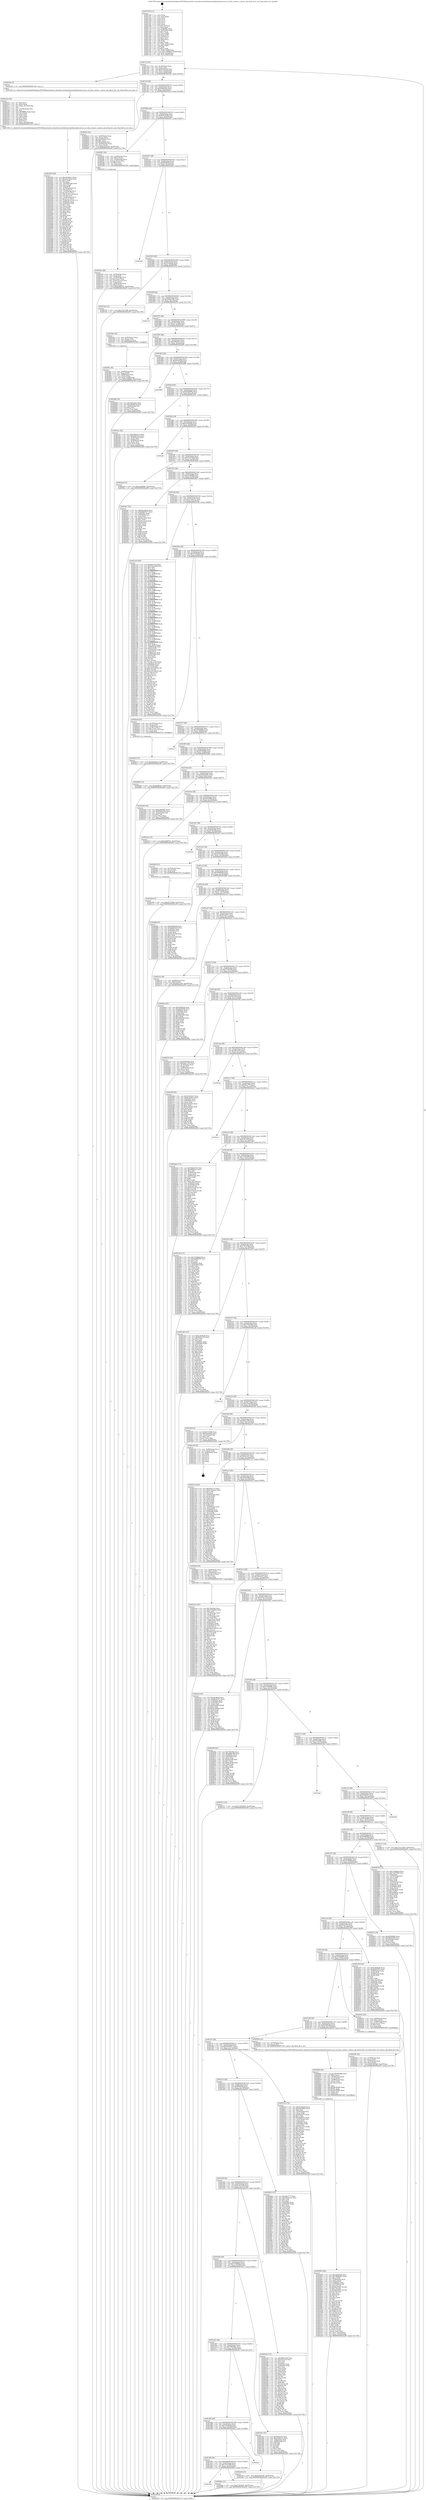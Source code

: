 digraph "0x401760" {
  label = "0x401760 (/mnt/c/Users/mathe/Desktop/tcc/POCII/binaries/extr_linuxdriversnetethernetmellanoxmlxswcore_acl_flex_actions.c_mlxsw_afa_block_first_set_Final-ollvm.out::main(0))"
  labelloc = "t"
  node[shape=record]

  Entry [label="",width=0.3,height=0.3,shape=circle,fillcolor=black,style=filled]
  "0x4017cf" [label="{
     0x4017cf [32]\l
     | [instrs]\l
     &nbsp;&nbsp;0x4017cf \<+6\>: mov -0xa0(%rbp),%eax\l
     &nbsp;&nbsp;0x4017d5 \<+2\>: mov %eax,%ecx\l
     &nbsp;&nbsp;0x4017d7 \<+6\>: sub $0x81a9a87b,%ecx\l
     &nbsp;&nbsp;0x4017dd \<+6\>: mov %eax,-0xb4(%rbp)\l
     &nbsp;&nbsp;0x4017e3 \<+6\>: mov %ecx,-0xb8(%rbp)\l
     &nbsp;&nbsp;0x4017e9 \<+6\>: je 00000000004023bb \<main+0xc5b\>\l
  }"]
  "0x4023bb" [label="{
     0x4023bb [5]\l
     | [instrs]\l
     &nbsp;&nbsp;0x4023bb \<+5\>: call 0000000000401160 \<next_i\>\l
     | [calls]\l
     &nbsp;&nbsp;0x401160 \{1\} (/mnt/c/Users/mathe/Desktop/tcc/POCII/binaries/extr_linuxdriversnetethernetmellanoxmlxswcore_acl_flex_actions.c_mlxsw_afa_block_first_set_Final-ollvm.out::next_i)\l
  }"]
  "0x4017ef" [label="{
     0x4017ef [28]\l
     | [instrs]\l
     &nbsp;&nbsp;0x4017ef \<+5\>: jmp 00000000004017f4 \<main+0x94\>\l
     &nbsp;&nbsp;0x4017f4 \<+6\>: mov -0xb4(%rbp),%eax\l
     &nbsp;&nbsp;0x4017fa \<+5\>: sub $0x84de0eee,%eax\l
     &nbsp;&nbsp;0x4017ff \<+6\>: mov %eax,-0xbc(%rbp)\l
     &nbsp;&nbsp;0x401805 \<+6\>: je 0000000000402bcf \<main+0x146f\>\l
  }"]
  Exit [label="",width=0.3,height=0.3,shape=circle,fillcolor=black,style=filled,peripheries=2]
  "0x402bcf" [label="{
     0x402bcf [42]\l
     | [instrs]\l
     &nbsp;&nbsp;0x402bcf \<+4\>: mov -0x40(%rbp),%rax\l
     &nbsp;&nbsp;0x402bd3 \<+2\>: mov (%rax),%ecx\l
     &nbsp;&nbsp;0x402bd5 \<+6\>: add $0xa05dab,%ecx\l
     &nbsp;&nbsp;0x402bdb \<+3\>: add $0x1,%ecx\l
     &nbsp;&nbsp;0x402bde \<+6\>: sub $0xa05dab,%ecx\l
     &nbsp;&nbsp;0x402be4 \<+4\>: mov -0x40(%rbp),%rax\l
     &nbsp;&nbsp;0x402be8 \<+2\>: mov %ecx,(%rax)\l
     &nbsp;&nbsp;0x402bea \<+10\>: movl $0x6a4e91d6,-0xa0(%rbp)\l
     &nbsp;&nbsp;0x402bf4 \<+5\>: jmp 0000000000402e99 \<main+0x1739\>\l
  }"]
  "0x40180b" [label="{
     0x40180b [28]\l
     | [instrs]\l
     &nbsp;&nbsp;0x40180b \<+5\>: jmp 0000000000401810 \<main+0xb0\>\l
     &nbsp;&nbsp;0x401810 \<+6\>: mov -0xb4(%rbp),%eax\l
     &nbsp;&nbsp;0x401816 \<+5\>: sub $0x859e4294,%eax\l
     &nbsp;&nbsp;0x40181b \<+6\>: mov %eax,-0xc0(%rbp)\l
     &nbsp;&nbsp;0x401821 \<+6\>: je 00000000004022f1 \<main+0xb91\>\l
  }"]
  "0x402c08" [label="{
     0x402c08 [15]\l
     | [instrs]\l
     &nbsp;&nbsp;0x402c08 \<+10\>: movl $0xf2774409,-0xa0(%rbp)\l
     &nbsp;&nbsp;0x402c12 \<+5\>: jmp 0000000000402e99 \<main+0x1739\>\l
  }"]
  "0x4022f1" [label="{
     0x4022f1 [29]\l
     | [instrs]\l
     &nbsp;&nbsp;0x4022f1 \<+4\>: mov -0x58(%rbp),%rax\l
     &nbsp;&nbsp;0x4022f5 \<+6\>: movl $0x1,(%rax)\l
     &nbsp;&nbsp;0x4022fb \<+4\>: mov -0x58(%rbp),%rax\l
     &nbsp;&nbsp;0x4022ff \<+3\>: movslq (%rax),%rax\l
     &nbsp;&nbsp;0x402302 \<+4\>: shl $0x0,%rax\l
     &nbsp;&nbsp;0x402306 \<+3\>: mov %rax,%rdi\l
     &nbsp;&nbsp;0x402309 \<+5\>: call 0000000000401050 \<malloc@plt\>\l
     | [calls]\l
     &nbsp;&nbsp;0x401050 \{1\} (unknown)\l
  }"]
  "0x401827" [label="{
     0x401827 [28]\l
     | [instrs]\l
     &nbsp;&nbsp;0x401827 \<+5\>: jmp 000000000040182c \<main+0xcc\>\l
     &nbsp;&nbsp;0x40182c \<+6\>: mov -0xb4(%rbp),%eax\l
     &nbsp;&nbsp;0x401832 \<+5\>: sub $0x90cff034,%eax\l
     &nbsp;&nbsp;0x401837 \<+6\>: mov %eax,-0xc4(%rbp)\l
     &nbsp;&nbsp;0x40183d \<+6\>: je 0000000000402db2 \<main+0x1652\>\l
  }"]
  "0x402bc0" [label="{
     0x402bc0 [15]\l
     | [instrs]\l
     &nbsp;&nbsp;0x402bc0 \<+10\>: movl $0x84de0eee,-0xa0(%rbp)\l
     &nbsp;&nbsp;0x402bca \<+5\>: jmp 0000000000402e99 \<main+0x1739\>\l
  }"]
  "0x402db2" [label="{
     0x402db2\l
  }", style=dashed]
  "0x401843" [label="{
     0x401843 [28]\l
     | [instrs]\l
     &nbsp;&nbsp;0x401843 \<+5\>: jmp 0000000000401848 \<main+0xe8\>\l
     &nbsp;&nbsp;0x401848 \<+6\>: mov -0xb4(%rbp),%eax\l
     &nbsp;&nbsp;0x40184e \<+5\>: sub $0x933a8e2e,%eax\l
     &nbsp;&nbsp;0x401853 \<+6\>: mov %eax,-0xc8(%rbp)\l
     &nbsp;&nbsp;0x401859 \<+6\>: je 00000000004027d2 \<main+0x1072\>\l
  }"]
  "0x40299d" [label="{
     0x40299d [168]\l
     | [instrs]\l
     &nbsp;&nbsp;0x40299d \<+5\>: mov $0xe8a83dd4,%ecx\l
     &nbsp;&nbsp;0x4029a2 \<+5\>: mov $0x788944bc,%edx\l
     &nbsp;&nbsp;0x4029a7 \<+3\>: mov $0x1,%r8b\l
     &nbsp;&nbsp;0x4029aa \<+4\>: mov -0x40(%rbp),%rdi\l
     &nbsp;&nbsp;0x4029ae \<+6\>: movl $0x0,(%rdi)\l
     &nbsp;&nbsp;0x4029b4 \<+7\>: mov 0x40505c,%esi\l
     &nbsp;&nbsp;0x4029bb \<+8\>: mov 0x405060,%r9d\l
     &nbsp;&nbsp;0x4029c3 \<+3\>: mov %esi,%r10d\l
     &nbsp;&nbsp;0x4029c6 \<+7\>: add $0x4fa55441,%r10d\l
     &nbsp;&nbsp;0x4029cd \<+4\>: sub $0x1,%r10d\l
     &nbsp;&nbsp;0x4029d1 \<+7\>: sub $0x4fa55441,%r10d\l
     &nbsp;&nbsp;0x4029d8 \<+4\>: imul %r10d,%esi\l
     &nbsp;&nbsp;0x4029dc \<+3\>: and $0x1,%esi\l
     &nbsp;&nbsp;0x4029df \<+3\>: cmp $0x0,%esi\l
     &nbsp;&nbsp;0x4029e2 \<+4\>: sete %r11b\l
     &nbsp;&nbsp;0x4029e6 \<+4\>: cmp $0xa,%r9d\l
     &nbsp;&nbsp;0x4029ea \<+3\>: setl %bl\l
     &nbsp;&nbsp;0x4029ed \<+3\>: mov %r11b,%r14b\l
     &nbsp;&nbsp;0x4029f0 \<+4\>: xor $0xff,%r14b\l
     &nbsp;&nbsp;0x4029f4 \<+3\>: mov %bl,%r15b\l
     &nbsp;&nbsp;0x4029f7 \<+4\>: xor $0xff,%r15b\l
     &nbsp;&nbsp;0x4029fb \<+4\>: xor $0x1,%r8b\l
     &nbsp;&nbsp;0x4029ff \<+3\>: mov %r14b,%r12b\l
     &nbsp;&nbsp;0x402a02 \<+4\>: and $0xff,%r12b\l
     &nbsp;&nbsp;0x402a06 \<+3\>: and %r8b,%r11b\l
     &nbsp;&nbsp;0x402a09 \<+3\>: mov %r15b,%r13b\l
     &nbsp;&nbsp;0x402a0c \<+4\>: and $0xff,%r13b\l
     &nbsp;&nbsp;0x402a10 \<+3\>: and %r8b,%bl\l
     &nbsp;&nbsp;0x402a13 \<+3\>: or %r11b,%r12b\l
     &nbsp;&nbsp;0x402a16 \<+3\>: or %bl,%r13b\l
     &nbsp;&nbsp;0x402a19 \<+3\>: xor %r13b,%r12b\l
     &nbsp;&nbsp;0x402a1c \<+3\>: or %r15b,%r14b\l
     &nbsp;&nbsp;0x402a1f \<+4\>: xor $0xff,%r14b\l
     &nbsp;&nbsp;0x402a23 \<+4\>: or $0x1,%r8b\l
     &nbsp;&nbsp;0x402a27 \<+3\>: and %r8b,%r14b\l
     &nbsp;&nbsp;0x402a2a \<+3\>: or %r14b,%r12b\l
     &nbsp;&nbsp;0x402a2d \<+4\>: test $0x1,%r12b\l
     &nbsp;&nbsp;0x402a31 \<+3\>: cmovne %edx,%ecx\l
     &nbsp;&nbsp;0x402a34 \<+6\>: mov %ecx,-0xa0(%rbp)\l
     &nbsp;&nbsp;0x402a3a \<+6\>: mov %eax,-0x19c(%rbp)\l
     &nbsp;&nbsp;0x402a40 \<+5\>: jmp 0000000000402e99 \<main+0x1739\>\l
  }"]
  "0x4027d2" [label="{
     0x4027d2 [15]\l
     | [instrs]\l
     &nbsp;&nbsp;0x4027d2 \<+10\>: movl $0x17911548,-0xa0(%rbp)\l
     &nbsp;&nbsp;0x4027dc \<+5\>: jmp 0000000000402e99 \<main+0x1739\>\l
  }"]
  "0x40185f" [label="{
     0x40185f [28]\l
     | [instrs]\l
     &nbsp;&nbsp;0x40185f \<+5\>: jmp 0000000000401864 \<main+0x104\>\l
     &nbsp;&nbsp;0x401864 \<+6\>: mov -0xb4(%rbp),%eax\l
     &nbsp;&nbsp;0x40186a \<+5\>: sub $0x9ddb3192,%eax\l
     &nbsp;&nbsp;0x40186f \<+6\>: mov %eax,-0xcc(%rbp)\l
     &nbsp;&nbsp;0x401875 \<+6\>: je 0000000000402e79 \<main+0x1719\>\l
  }"]
  "0x402962" [label="{
     0x402962 [59]\l
     | [instrs]\l
     &nbsp;&nbsp;0x402962 \<+10\>: movabs $0x4030b6,%rdi\l
     &nbsp;&nbsp;0x40296c \<+5\>: mov $0x1a,%ecx\l
     &nbsp;&nbsp;0x402971 \<+4\>: mov -0x48(%rbp),%rdx\l
     &nbsp;&nbsp;0x402975 \<+3\>: mov %rax,(%rdx)\l
     &nbsp;&nbsp;0x402978 \<+4\>: mov -0x48(%rbp),%rax\l
     &nbsp;&nbsp;0x40297c \<+3\>: mov (%rax),%rax\l
     &nbsp;&nbsp;0x40297f \<+3\>: movsbl (%rax),%eax\l
     &nbsp;&nbsp;0x402982 \<+1\>: cltd\l
     &nbsp;&nbsp;0x402983 \<+2\>: idiv %ecx\l
     &nbsp;&nbsp;0x402985 \<+6\>: add $0xd679f289,%edx\l
     &nbsp;&nbsp;0x40298b \<+3\>: add $0x61,%edx\l
     &nbsp;&nbsp;0x40298e \<+6\>: sub $0xd679f289,%edx\l
     &nbsp;&nbsp;0x402994 \<+2\>: mov %edx,%esi\l
     &nbsp;&nbsp;0x402996 \<+2\>: mov $0x0,%al\l
     &nbsp;&nbsp;0x402998 \<+5\>: call 0000000000401040 \<printf@plt\>\l
     | [calls]\l
     &nbsp;&nbsp;0x401040 \{1\} (unknown)\l
  }"]
  "0x402e79" [label="{
     0x402e79\l
  }", style=dashed]
  "0x40187b" [label="{
     0x40187b [28]\l
     | [instrs]\l
     &nbsp;&nbsp;0x40187b \<+5\>: jmp 0000000000401880 \<main+0x120\>\l
     &nbsp;&nbsp;0x401880 \<+6\>: mov -0xb4(%rbp),%eax\l
     &nbsp;&nbsp;0x401886 \<+5\>: sub $0xa911659e,%eax\l
     &nbsp;&nbsp;0x40188b \<+6\>: mov %eax,-0xd0(%rbp)\l
     &nbsp;&nbsp;0x401891 \<+6\>: je 0000000000401fde \<main+0x87e\>\l
  }"]
  "0x401dbb" [label="{
     0x401dbb\l
  }", style=dashed]
  "0x401fde" [label="{
     0x401fde [19]\l
     | [instrs]\l
     &nbsp;&nbsp;0x401fde \<+7\>: mov -0x90(%rbp),%rax\l
     &nbsp;&nbsp;0x401fe5 \<+3\>: mov (%rax),%rax\l
     &nbsp;&nbsp;0x401fe8 \<+4\>: mov 0x8(%rax),%rdi\l
     &nbsp;&nbsp;0x401fec \<+5\>: call 0000000000401060 \<atoi@plt\>\l
     | [calls]\l
     &nbsp;&nbsp;0x401060 \{1\} (unknown)\l
  }"]
  "0x401897" [label="{
     0x401897 [28]\l
     | [instrs]\l
     &nbsp;&nbsp;0x401897 \<+5\>: jmp 000000000040189c \<main+0x13c\>\l
     &nbsp;&nbsp;0x40189c \<+6\>: mov -0xb4(%rbp),%eax\l
     &nbsp;&nbsp;0x4018a2 \<+5\>: sub $0xaf60d3e1,%eax\l
     &nbsp;&nbsp;0x4018a7 \<+6\>: mov %eax,-0xd4(%rbp)\l
     &nbsp;&nbsp;0x4018ad \<+6\>: je 0000000000402b88 \<main+0x1428\>\l
  }"]
  "0x4028ec" [label="{
     0x4028ec [15]\l
     | [instrs]\l
     &nbsp;&nbsp;0x4028ec \<+10\>: movl $0xf72652b0,-0xa0(%rbp)\l
     &nbsp;&nbsp;0x4028f6 \<+5\>: jmp 0000000000402e99 \<main+0x1739\>\l
  }"]
  "0x402b88" [label="{
     0x402b88 [30]\l
     | [instrs]\l
     &nbsp;&nbsp;0x402b88 \<+5\>: mov $0xee63c420,%eax\l
     &nbsp;&nbsp;0x402b8d \<+5\>: mov $0xc9508e34,%ecx\l
     &nbsp;&nbsp;0x402b92 \<+3\>: mov -0x29(%rbp),%dl\l
     &nbsp;&nbsp;0x402b95 \<+3\>: test $0x1,%dl\l
     &nbsp;&nbsp;0x402b98 \<+3\>: cmovne %ecx,%eax\l
     &nbsp;&nbsp;0x402b9b \<+6\>: mov %eax,-0xa0(%rbp)\l
     &nbsp;&nbsp;0x402ba1 \<+5\>: jmp 0000000000402e99 \<main+0x1739\>\l
  }"]
  "0x4018b3" [label="{
     0x4018b3 [28]\l
     | [instrs]\l
     &nbsp;&nbsp;0x4018b3 \<+5\>: jmp 00000000004018b8 \<main+0x158\>\l
     &nbsp;&nbsp;0x4018b8 \<+6\>: mov -0xb4(%rbp),%eax\l
     &nbsp;&nbsp;0x4018be \<+5\>: sub $0xb4ce0d3e,%eax\l
     &nbsp;&nbsp;0x4018c3 \<+6\>: mov %eax,-0xd8(%rbp)\l
     &nbsp;&nbsp;0x4018c9 \<+6\>: je 0000000000402d88 \<main+0x1628\>\l
  }"]
  "0x401d9f" [label="{
     0x401d9f [28]\l
     | [instrs]\l
     &nbsp;&nbsp;0x401d9f \<+5\>: jmp 0000000000401da4 \<main+0x644\>\l
     &nbsp;&nbsp;0x401da4 \<+6\>: mov -0xb4(%rbp),%eax\l
     &nbsp;&nbsp;0x401daa \<+5\>: sub $0x7d2359f4,%eax\l
     &nbsp;&nbsp;0x401daf \<+6\>: mov %eax,-0x18c(%rbp)\l
     &nbsp;&nbsp;0x401db5 \<+6\>: je 00000000004028ec \<main+0x118c\>\l
  }"]
  "0x402d88" [label="{
     0x402d88\l
  }", style=dashed]
  "0x4018cf" [label="{
     0x4018cf [28]\l
     | [instrs]\l
     &nbsp;&nbsp;0x4018cf \<+5\>: jmp 00000000004018d4 \<main+0x174\>\l
     &nbsp;&nbsp;0x4018d4 \<+6\>: mov -0xb4(%rbp),%eax\l
     &nbsp;&nbsp;0x4018da \<+5\>: sub $0xb4d6879a,%eax\l
     &nbsp;&nbsp;0x4018df \<+6\>: mov %eax,-0xdc(%rbp)\l
     &nbsp;&nbsp;0x4018e5 \<+6\>: je 000000000040233c \<main+0xbdc\>\l
  }"]
  "0x402deb" [label="{
     0x402deb\l
  }", style=dashed]
  "0x40233c" [label="{
     0x40233c [36]\l
     | [instrs]\l
     &nbsp;&nbsp;0x40233c \<+5\>: mov $0x3b8c0ac7,%eax\l
     &nbsp;&nbsp;0x402341 \<+5\>: mov $0xfa941524,%ecx\l
     &nbsp;&nbsp;0x402346 \<+4\>: mov -0x50(%rbp),%rdx\l
     &nbsp;&nbsp;0x40234a \<+2\>: mov (%rdx),%esi\l
     &nbsp;&nbsp;0x40234c \<+4\>: mov -0x58(%rbp),%rdx\l
     &nbsp;&nbsp;0x402350 \<+2\>: cmp (%rdx),%esi\l
     &nbsp;&nbsp;0x402352 \<+3\>: cmovl %ecx,%eax\l
     &nbsp;&nbsp;0x402355 \<+6\>: mov %eax,-0xa0(%rbp)\l
     &nbsp;&nbsp;0x40235b \<+5\>: jmp 0000000000402e99 \<main+0x1739\>\l
  }"]
  "0x4018eb" [label="{
     0x4018eb [28]\l
     | [instrs]\l
     &nbsp;&nbsp;0x4018eb \<+5\>: jmp 00000000004018f0 \<main+0x190\>\l
     &nbsp;&nbsp;0x4018f0 \<+6\>: mov -0xb4(%rbp),%eax\l
     &nbsp;&nbsp;0x4018f6 \<+5\>: sub $0xbc4b9bd6,%eax\l
     &nbsp;&nbsp;0x4018fb \<+6\>: mov %eax,-0xe0(%rbp)\l
     &nbsp;&nbsp;0x401901 \<+6\>: je 0000000000402cfb \<main+0x159b\>\l
  }"]
  "0x401d83" [label="{
     0x401d83 [28]\l
     | [instrs]\l
     &nbsp;&nbsp;0x401d83 \<+5\>: jmp 0000000000401d88 \<main+0x628\>\l
     &nbsp;&nbsp;0x401d88 \<+6\>: mov -0xb4(%rbp),%eax\l
     &nbsp;&nbsp;0x401d8e \<+5\>: sub $0x7c826be0,%eax\l
     &nbsp;&nbsp;0x401d93 \<+6\>: mov %eax,-0x188(%rbp)\l
     &nbsp;&nbsp;0x401d99 \<+6\>: je 0000000000402deb \<main+0x168b\>\l
  }"]
  "0x402cfb" [label="{
     0x402cfb\l
  }", style=dashed]
  "0x401907" [label="{
     0x401907 [28]\l
     | [instrs]\l
     &nbsp;&nbsp;0x401907 \<+5\>: jmp 000000000040190c \<main+0x1ac\>\l
     &nbsp;&nbsp;0x40190c \<+6\>: mov -0xb4(%rbp),%eax\l
     &nbsp;&nbsp;0x401912 \<+5\>: sub $0xc0a37be0,%eax\l
     &nbsp;&nbsp;0x401917 \<+6\>: mov %eax,-0xe4(%rbp)\l
     &nbsp;&nbsp;0x40191d \<+6\>: je 00000000004024a8 \<main+0xd48\>\l
  }"]
  "0x402a45" [label="{
     0x402a45 [15]\l
     | [instrs]\l
     &nbsp;&nbsp;0x402a45 \<+10\>: movl $0x6a4e91d6,-0xa0(%rbp)\l
     &nbsp;&nbsp;0x402a4f \<+5\>: jmp 0000000000402e99 \<main+0x1739\>\l
  }"]
  "0x4024a8" [label="{
     0x4024a8 [15]\l
     | [instrs]\l
     &nbsp;&nbsp;0x4024a8 \<+10\>: movl $0xc2bd4f89,-0xa0(%rbp)\l
     &nbsp;&nbsp;0x4024b2 \<+5\>: jmp 0000000000402e99 \<main+0x1739\>\l
  }"]
  "0x401923" [label="{
     0x401923 [28]\l
     | [instrs]\l
     &nbsp;&nbsp;0x401923 \<+5\>: jmp 0000000000401928 \<main+0x1c8\>\l
     &nbsp;&nbsp;0x401928 \<+6\>: mov -0xb4(%rbp),%eax\l
     &nbsp;&nbsp;0x40192e \<+5\>: sub $0xc2bd4f89,%eax\l
     &nbsp;&nbsp;0x401933 \<+6\>: mov %eax,-0xe8(%rbp)\l
     &nbsp;&nbsp;0x401939 \<+6\>: je 00000000004024b7 \<main+0xd57\>\l
  }"]
  "0x4023f4" [label="{
     0x4023f4 [180]\l
     | [instrs]\l
     &nbsp;&nbsp;0x4023f4 \<+5\>: mov $0x45d3b0c7,%ecx\l
     &nbsp;&nbsp;0x4023f9 \<+5\>: mov $0xc0a37be0,%edx\l
     &nbsp;&nbsp;0x4023fe \<+3\>: mov $0x1,%r8b\l
     &nbsp;&nbsp;0x402401 \<+2\>: xor %esi,%esi\l
     &nbsp;&nbsp;0x402403 \<+6\>: mov -0x198(%rbp),%edi\l
     &nbsp;&nbsp;0x402409 \<+3\>: imul %eax,%edi\l
     &nbsp;&nbsp;0x40240c \<+3\>: mov %dil,%r9b\l
     &nbsp;&nbsp;0x40240f \<+4\>: mov -0x78(%rbp),%r10\l
     &nbsp;&nbsp;0x402413 \<+3\>: mov (%r10),%r10\l
     &nbsp;&nbsp;0x402416 \<+4\>: mov -0x70(%rbp),%r11\l
     &nbsp;&nbsp;0x40241a \<+3\>: movslq (%r11),%r11\l
     &nbsp;&nbsp;0x40241d \<+4\>: mov (%r10,%r11,8),%r10\l
     &nbsp;&nbsp;0x402421 \<+3\>: mov (%r10),%r10\l
     &nbsp;&nbsp;0x402424 \<+4\>: mov -0x50(%rbp),%r11\l
     &nbsp;&nbsp;0x402428 \<+3\>: movslq (%r11),%r11\l
     &nbsp;&nbsp;0x40242b \<+4\>: mov %r9b,(%r10,%r11,1)\l
     &nbsp;&nbsp;0x40242f \<+7\>: mov 0x40505c,%eax\l
     &nbsp;&nbsp;0x402436 \<+7\>: mov 0x405060,%edi\l
     &nbsp;&nbsp;0x40243d \<+3\>: sub $0x1,%esi\l
     &nbsp;&nbsp;0x402440 \<+2\>: mov %eax,%ebx\l
     &nbsp;&nbsp;0x402442 \<+2\>: add %esi,%ebx\l
     &nbsp;&nbsp;0x402444 \<+3\>: imul %ebx,%eax\l
     &nbsp;&nbsp;0x402447 \<+3\>: and $0x1,%eax\l
     &nbsp;&nbsp;0x40244a \<+3\>: cmp $0x0,%eax\l
     &nbsp;&nbsp;0x40244d \<+4\>: sete %r9b\l
     &nbsp;&nbsp;0x402451 \<+3\>: cmp $0xa,%edi\l
     &nbsp;&nbsp;0x402454 \<+4\>: setl %r14b\l
     &nbsp;&nbsp;0x402458 \<+3\>: mov %r9b,%r15b\l
     &nbsp;&nbsp;0x40245b \<+4\>: xor $0xff,%r15b\l
     &nbsp;&nbsp;0x40245f \<+3\>: mov %r14b,%r12b\l
     &nbsp;&nbsp;0x402462 \<+4\>: xor $0xff,%r12b\l
     &nbsp;&nbsp;0x402466 \<+4\>: xor $0x0,%r8b\l
     &nbsp;&nbsp;0x40246a \<+3\>: mov %r15b,%r13b\l
     &nbsp;&nbsp;0x40246d \<+4\>: and $0x0,%r13b\l
     &nbsp;&nbsp;0x402471 \<+3\>: and %r8b,%r9b\l
     &nbsp;&nbsp;0x402474 \<+3\>: mov %r12b,%al\l
     &nbsp;&nbsp;0x402477 \<+2\>: and $0x0,%al\l
     &nbsp;&nbsp;0x402479 \<+3\>: and %r8b,%r14b\l
     &nbsp;&nbsp;0x40247c \<+3\>: or %r9b,%r13b\l
     &nbsp;&nbsp;0x40247f \<+3\>: or %r14b,%al\l
     &nbsp;&nbsp;0x402482 \<+3\>: xor %al,%r13b\l
     &nbsp;&nbsp;0x402485 \<+3\>: or %r12b,%r15b\l
     &nbsp;&nbsp;0x402488 \<+4\>: xor $0xff,%r15b\l
     &nbsp;&nbsp;0x40248c \<+4\>: or $0x0,%r8b\l
     &nbsp;&nbsp;0x402490 \<+3\>: and %r8b,%r15b\l
     &nbsp;&nbsp;0x402493 \<+3\>: or %r15b,%r13b\l
     &nbsp;&nbsp;0x402496 \<+4\>: test $0x1,%r13b\l
     &nbsp;&nbsp;0x40249a \<+3\>: cmovne %edx,%ecx\l
     &nbsp;&nbsp;0x40249d \<+6\>: mov %ecx,-0xa0(%rbp)\l
     &nbsp;&nbsp;0x4024a3 \<+5\>: jmp 0000000000402e99 \<main+0x1739\>\l
  }"]
  "0x4024b7" [label="{
     0x4024b7 [91]\l
     | [instrs]\l
     &nbsp;&nbsp;0x4024b7 \<+5\>: mov $0xb4ce0d3e,%eax\l
     &nbsp;&nbsp;0x4024bc \<+5\>: mov $0x64493477,%ecx\l
     &nbsp;&nbsp;0x4024c1 \<+7\>: mov 0x40505c,%edx\l
     &nbsp;&nbsp;0x4024c8 \<+7\>: mov 0x405060,%esi\l
     &nbsp;&nbsp;0x4024cf \<+2\>: mov %edx,%edi\l
     &nbsp;&nbsp;0x4024d1 \<+6\>: sub $0xda1aecaf,%edi\l
     &nbsp;&nbsp;0x4024d7 \<+3\>: sub $0x1,%edi\l
     &nbsp;&nbsp;0x4024da \<+6\>: add $0xda1aecaf,%edi\l
     &nbsp;&nbsp;0x4024e0 \<+3\>: imul %edi,%edx\l
     &nbsp;&nbsp;0x4024e3 \<+3\>: and $0x1,%edx\l
     &nbsp;&nbsp;0x4024e6 \<+3\>: cmp $0x0,%edx\l
     &nbsp;&nbsp;0x4024e9 \<+4\>: sete %r8b\l
     &nbsp;&nbsp;0x4024ed \<+3\>: cmp $0xa,%esi\l
     &nbsp;&nbsp;0x4024f0 \<+4\>: setl %r9b\l
     &nbsp;&nbsp;0x4024f4 \<+3\>: mov %r8b,%r10b\l
     &nbsp;&nbsp;0x4024f7 \<+3\>: and %r9b,%r10b\l
     &nbsp;&nbsp;0x4024fa \<+3\>: xor %r9b,%r8b\l
     &nbsp;&nbsp;0x4024fd \<+3\>: or %r8b,%r10b\l
     &nbsp;&nbsp;0x402500 \<+4\>: test $0x1,%r10b\l
     &nbsp;&nbsp;0x402504 \<+3\>: cmovne %ecx,%eax\l
     &nbsp;&nbsp;0x402507 \<+6\>: mov %eax,-0xa0(%rbp)\l
     &nbsp;&nbsp;0x40250d \<+5\>: jmp 0000000000402e99 \<main+0x1739\>\l
  }"]
  "0x40193f" [label="{
     0x40193f [28]\l
     | [instrs]\l
     &nbsp;&nbsp;0x40193f \<+5\>: jmp 0000000000401944 \<main+0x1e4\>\l
     &nbsp;&nbsp;0x401944 \<+6\>: mov -0xb4(%rbp),%eax\l
     &nbsp;&nbsp;0x40194a \<+5\>: sub $0xc618e47a,%eax\l
     &nbsp;&nbsp;0x40194f \<+6\>: mov %eax,-0xec(%rbp)\l
     &nbsp;&nbsp;0x401955 \<+6\>: je 0000000000401e16 \<main+0x6b6\>\l
  }"]
  "0x4023c0" [label="{
     0x4023c0 [52]\l
     | [instrs]\l
     &nbsp;&nbsp;0x4023c0 \<+2\>: xor %ecx,%ecx\l
     &nbsp;&nbsp;0x4023c2 \<+5\>: mov $0x2,%edx\l
     &nbsp;&nbsp;0x4023c7 \<+6\>: mov %edx,-0x194(%rbp)\l
     &nbsp;&nbsp;0x4023cd \<+1\>: cltd\l
     &nbsp;&nbsp;0x4023ce \<+6\>: mov -0x194(%rbp),%esi\l
     &nbsp;&nbsp;0x4023d4 \<+2\>: idiv %esi\l
     &nbsp;&nbsp;0x4023d6 \<+6\>: imul $0xfffffffe,%edx,%edx\l
     &nbsp;&nbsp;0x4023dc \<+2\>: mov %ecx,%edi\l
     &nbsp;&nbsp;0x4023de \<+2\>: sub %edx,%edi\l
     &nbsp;&nbsp;0x4023e0 \<+2\>: mov %ecx,%edx\l
     &nbsp;&nbsp;0x4023e2 \<+3\>: sub $0x1,%edx\l
     &nbsp;&nbsp;0x4023e5 \<+2\>: add %edx,%edi\l
     &nbsp;&nbsp;0x4023e7 \<+2\>: sub %edi,%ecx\l
     &nbsp;&nbsp;0x4023e9 \<+6\>: mov %ecx,-0x198(%rbp)\l
     &nbsp;&nbsp;0x4023ef \<+5\>: call 0000000000401160 \<next_i\>\l
     | [calls]\l
     &nbsp;&nbsp;0x401160 \{1\} (/mnt/c/Users/mathe/Desktop/tcc/POCII/binaries/extr_linuxdriversnetethernetmellanoxmlxswcore_acl_flex_actions.c_mlxsw_afa_block_first_set_Final-ollvm.out::next_i)\l
  }"]
  "0x401e16" [label="{
     0x401e16 [393]\l
     | [instrs]\l
     &nbsp;&nbsp;0x401e16 \<+5\>: mov $0xd6ea355,%eax\l
     &nbsp;&nbsp;0x401e1b \<+5\>: mov $0x23eaa248,%ecx\l
     &nbsp;&nbsp;0x401e20 \<+2\>: mov $0x1,%dl\l
     &nbsp;&nbsp;0x401e22 \<+3\>: mov %rsp,%rsi\l
     &nbsp;&nbsp;0x401e25 \<+4\>: add $0xfffffffffffffff0,%rsi\l
     &nbsp;&nbsp;0x401e29 \<+3\>: mov %rsi,%rsp\l
     &nbsp;&nbsp;0x401e2c \<+7\>: mov %rsi,-0x98(%rbp)\l
     &nbsp;&nbsp;0x401e33 \<+3\>: mov %rsp,%rsi\l
     &nbsp;&nbsp;0x401e36 \<+4\>: add $0xfffffffffffffff0,%rsi\l
     &nbsp;&nbsp;0x401e3a \<+3\>: mov %rsi,%rsp\l
     &nbsp;&nbsp;0x401e3d \<+3\>: mov %rsp,%rdi\l
     &nbsp;&nbsp;0x401e40 \<+4\>: add $0xfffffffffffffff0,%rdi\l
     &nbsp;&nbsp;0x401e44 \<+3\>: mov %rdi,%rsp\l
     &nbsp;&nbsp;0x401e47 \<+7\>: mov %rdi,-0x90(%rbp)\l
     &nbsp;&nbsp;0x401e4e \<+3\>: mov %rsp,%rdi\l
     &nbsp;&nbsp;0x401e51 \<+4\>: add $0xfffffffffffffff0,%rdi\l
     &nbsp;&nbsp;0x401e55 \<+3\>: mov %rdi,%rsp\l
     &nbsp;&nbsp;0x401e58 \<+7\>: mov %rdi,-0x88(%rbp)\l
     &nbsp;&nbsp;0x401e5f \<+3\>: mov %rsp,%rdi\l
     &nbsp;&nbsp;0x401e62 \<+4\>: add $0xfffffffffffffff0,%rdi\l
     &nbsp;&nbsp;0x401e66 \<+3\>: mov %rdi,%rsp\l
     &nbsp;&nbsp;0x401e69 \<+4\>: mov %rdi,-0x80(%rbp)\l
     &nbsp;&nbsp;0x401e6d \<+3\>: mov %rsp,%rdi\l
     &nbsp;&nbsp;0x401e70 \<+4\>: add $0xfffffffffffffff0,%rdi\l
     &nbsp;&nbsp;0x401e74 \<+3\>: mov %rdi,%rsp\l
     &nbsp;&nbsp;0x401e77 \<+4\>: mov %rdi,-0x78(%rbp)\l
     &nbsp;&nbsp;0x401e7b \<+3\>: mov %rsp,%rdi\l
     &nbsp;&nbsp;0x401e7e \<+4\>: add $0xfffffffffffffff0,%rdi\l
     &nbsp;&nbsp;0x401e82 \<+3\>: mov %rdi,%rsp\l
     &nbsp;&nbsp;0x401e85 \<+4\>: mov %rdi,-0x70(%rbp)\l
     &nbsp;&nbsp;0x401e89 \<+3\>: mov %rsp,%rdi\l
     &nbsp;&nbsp;0x401e8c \<+4\>: add $0xfffffffffffffff0,%rdi\l
     &nbsp;&nbsp;0x401e90 \<+3\>: mov %rdi,%rsp\l
     &nbsp;&nbsp;0x401e93 \<+4\>: mov %rdi,-0x68(%rbp)\l
     &nbsp;&nbsp;0x401e97 \<+3\>: mov %rsp,%rdi\l
     &nbsp;&nbsp;0x401e9a \<+4\>: add $0xfffffffffffffff0,%rdi\l
     &nbsp;&nbsp;0x401e9e \<+3\>: mov %rdi,%rsp\l
     &nbsp;&nbsp;0x401ea1 \<+4\>: mov %rdi,-0x60(%rbp)\l
     &nbsp;&nbsp;0x401ea5 \<+3\>: mov %rsp,%rdi\l
     &nbsp;&nbsp;0x401ea8 \<+4\>: add $0xfffffffffffffff0,%rdi\l
     &nbsp;&nbsp;0x401eac \<+3\>: mov %rdi,%rsp\l
     &nbsp;&nbsp;0x401eaf \<+4\>: mov %rdi,-0x58(%rbp)\l
     &nbsp;&nbsp;0x401eb3 \<+3\>: mov %rsp,%rdi\l
     &nbsp;&nbsp;0x401eb6 \<+4\>: add $0xfffffffffffffff0,%rdi\l
     &nbsp;&nbsp;0x401eba \<+3\>: mov %rdi,%rsp\l
     &nbsp;&nbsp;0x401ebd \<+4\>: mov %rdi,-0x50(%rbp)\l
     &nbsp;&nbsp;0x401ec1 \<+3\>: mov %rsp,%rdi\l
     &nbsp;&nbsp;0x401ec4 \<+4\>: add $0xfffffffffffffff0,%rdi\l
     &nbsp;&nbsp;0x401ec8 \<+3\>: mov %rdi,%rsp\l
     &nbsp;&nbsp;0x401ecb \<+4\>: mov %rdi,-0x48(%rbp)\l
     &nbsp;&nbsp;0x401ecf \<+3\>: mov %rsp,%rdi\l
     &nbsp;&nbsp;0x401ed2 \<+4\>: add $0xfffffffffffffff0,%rdi\l
     &nbsp;&nbsp;0x401ed6 \<+3\>: mov %rdi,%rsp\l
     &nbsp;&nbsp;0x401ed9 \<+4\>: mov %rdi,-0x40(%rbp)\l
     &nbsp;&nbsp;0x401edd \<+7\>: mov -0x98(%rbp),%rdi\l
     &nbsp;&nbsp;0x401ee4 \<+6\>: movl $0x0,(%rdi)\l
     &nbsp;&nbsp;0x401eea \<+7\>: mov -0xa4(%rbp),%r8d\l
     &nbsp;&nbsp;0x401ef1 \<+3\>: mov %r8d,(%rsi)\l
     &nbsp;&nbsp;0x401ef4 \<+7\>: mov -0x90(%rbp),%rdi\l
     &nbsp;&nbsp;0x401efb \<+7\>: mov -0xb0(%rbp),%r9\l
     &nbsp;&nbsp;0x401f02 \<+3\>: mov %r9,(%rdi)\l
     &nbsp;&nbsp;0x401f05 \<+3\>: cmpl $0x2,(%rsi)\l
     &nbsp;&nbsp;0x401f08 \<+4\>: setne %r10b\l
     &nbsp;&nbsp;0x401f0c \<+4\>: and $0x1,%r10b\l
     &nbsp;&nbsp;0x401f10 \<+4\>: mov %r10b,-0x31(%rbp)\l
     &nbsp;&nbsp;0x401f14 \<+8\>: mov 0x40505c,%r11d\l
     &nbsp;&nbsp;0x401f1c \<+7\>: mov 0x405060,%ebx\l
     &nbsp;&nbsp;0x401f23 \<+3\>: mov %r11d,%r14d\l
     &nbsp;&nbsp;0x401f26 \<+7\>: sub $0x4c23146f,%r14d\l
     &nbsp;&nbsp;0x401f2d \<+4\>: sub $0x1,%r14d\l
     &nbsp;&nbsp;0x401f31 \<+7\>: add $0x4c23146f,%r14d\l
     &nbsp;&nbsp;0x401f38 \<+4\>: imul %r14d,%r11d\l
     &nbsp;&nbsp;0x401f3c \<+4\>: and $0x1,%r11d\l
     &nbsp;&nbsp;0x401f40 \<+4\>: cmp $0x0,%r11d\l
     &nbsp;&nbsp;0x401f44 \<+4\>: sete %r10b\l
     &nbsp;&nbsp;0x401f48 \<+3\>: cmp $0xa,%ebx\l
     &nbsp;&nbsp;0x401f4b \<+4\>: setl %r15b\l
     &nbsp;&nbsp;0x401f4f \<+3\>: mov %r10b,%r12b\l
     &nbsp;&nbsp;0x401f52 \<+4\>: xor $0xff,%r12b\l
     &nbsp;&nbsp;0x401f56 \<+3\>: mov %r15b,%r13b\l
     &nbsp;&nbsp;0x401f59 \<+4\>: xor $0xff,%r13b\l
     &nbsp;&nbsp;0x401f5d \<+3\>: xor $0x1,%dl\l
     &nbsp;&nbsp;0x401f60 \<+3\>: mov %r12b,%sil\l
     &nbsp;&nbsp;0x401f63 \<+4\>: and $0xff,%sil\l
     &nbsp;&nbsp;0x401f67 \<+3\>: and %dl,%r10b\l
     &nbsp;&nbsp;0x401f6a \<+3\>: mov %r13b,%dil\l
     &nbsp;&nbsp;0x401f6d \<+4\>: and $0xff,%dil\l
     &nbsp;&nbsp;0x401f71 \<+3\>: and %dl,%r15b\l
     &nbsp;&nbsp;0x401f74 \<+3\>: or %r10b,%sil\l
     &nbsp;&nbsp;0x401f77 \<+3\>: or %r15b,%dil\l
     &nbsp;&nbsp;0x401f7a \<+3\>: xor %dil,%sil\l
     &nbsp;&nbsp;0x401f7d \<+3\>: or %r13b,%r12b\l
     &nbsp;&nbsp;0x401f80 \<+4\>: xor $0xff,%r12b\l
     &nbsp;&nbsp;0x401f84 \<+3\>: or $0x1,%dl\l
     &nbsp;&nbsp;0x401f87 \<+3\>: and %dl,%r12b\l
     &nbsp;&nbsp;0x401f8a \<+3\>: or %r12b,%sil\l
     &nbsp;&nbsp;0x401f8d \<+4\>: test $0x1,%sil\l
     &nbsp;&nbsp;0x401f91 \<+3\>: cmovne %ecx,%eax\l
     &nbsp;&nbsp;0x401f94 \<+6\>: mov %eax,-0xa0(%rbp)\l
     &nbsp;&nbsp;0x401f9a \<+5\>: jmp 0000000000402e99 \<main+0x1739\>\l
  }"]
  "0x40195b" [label="{
     0x40195b [28]\l
     | [instrs]\l
     &nbsp;&nbsp;0x40195b \<+5\>: jmp 0000000000401960 \<main+0x200\>\l
     &nbsp;&nbsp;0x401960 \<+6\>: mov -0xb4(%rbp),%eax\l
     &nbsp;&nbsp;0x401966 \<+5\>: sub $0xc9508e34,%eax\l
     &nbsp;&nbsp;0x40196b \<+6\>: mov %eax,-0xf0(%rbp)\l
     &nbsp;&nbsp;0x401971 \<+6\>: je 0000000000402ba6 \<main+0x1446\>\l
  }"]
  "0x40230e" [label="{
     0x40230e [46]\l
     | [instrs]\l
     &nbsp;&nbsp;0x40230e \<+4\>: mov -0x78(%rbp),%rdi\l
     &nbsp;&nbsp;0x402312 \<+3\>: mov (%rdi),%rdi\l
     &nbsp;&nbsp;0x402315 \<+4\>: mov -0x70(%rbp),%rcx\l
     &nbsp;&nbsp;0x402319 \<+3\>: movslq (%rcx),%rcx\l
     &nbsp;&nbsp;0x40231c \<+4\>: mov (%rdi,%rcx,8),%rcx\l
     &nbsp;&nbsp;0x402320 \<+3\>: mov %rax,(%rcx)\l
     &nbsp;&nbsp;0x402323 \<+4\>: mov -0x50(%rbp),%rax\l
     &nbsp;&nbsp;0x402327 \<+6\>: movl $0x0,(%rax)\l
     &nbsp;&nbsp;0x40232d \<+10\>: movl $0xb4d6879a,-0xa0(%rbp)\l
     &nbsp;&nbsp;0x402337 \<+5\>: jmp 0000000000402e99 \<main+0x1739\>\l
  }"]
  "0x402ba6" [label="{
     0x402ba6 [26]\l
     | [instrs]\l
     &nbsp;&nbsp;0x402ba6 \<+4\>: mov -0x78(%rbp),%rax\l
     &nbsp;&nbsp;0x402baa \<+3\>: mov (%rax),%rax\l
     &nbsp;&nbsp;0x402bad \<+4\>: mov -0x40(%rbp),%rcx\l
     &nbsp;&nbsp;0x402bb1 \<+3\>: movslq (%rcx),%rcx\l
     &nbsp;&nbsp;0x402bb4 \<+4\>: mov (%rax,%rcx,8),%rax\l
     &nbsp;&nbsp;0x402bb8 \<+3\>: mov %rax,%rdi\l
     &nbsp;&nbsp;0x402bbb \<+5\>: call 0000000000401030 \<free@plt\>\l
     | [calls]\l
     &nbsp;&nbsp;0x401030 \{1\} (unknown)\l
  }"]
  "0x401977" [label="{
     0x401977 [28]\l
     | [instrs]\l
     &nbsp;&nbsp;0x401977 \<+5\>: jmp 000000000040197c \<main+0x21c\>\l
     &nbsp;&nbsp;0x40197c \<+6\>: mov -0xb4(%rbp),%eax\l
     &nbsp;&nbsp;0x401982 \<+5\>: sub $0xd204d98e,%eax\l
     &nbsp;&nbsp;0x401987 \<+6\>: mov %eax,-0xf4(%rbp)\l
     &nbsp;&nbsp;0x40198d \<+6\>: je 0000000000402c17 \<main+0x14b7\>\l
  }"]
  "0x40210c" [label="{
     0x40210c [181]\l
     | [instrs]\l
     &nbsp;&nbsp;0x40210c \<+5\>: mov $0x7fdf1fb0,%ecx\l
     &nbsp;&nbsp;0x402111 \<+5\>: mov $0x47c8b483,%edx\l
     &nbsp;&nbsp;0x402116 \<+3\>: mov $0x1,%sil\l
     &nbsp;&nbsp;0x402119 \<+4\>: mov -0x78(%rbp),%rdi\l
     &nbsp;&nbsp;0x40211d \<+3\>: mov (%rdi),%rdi\l
     &nbsp;&nbsp;0x402120 \<+4\>: mov -0x70(%rbp),%r8\l
     &nbsp;&nbsp;0x402124 \<+3\>: movslq (%r8),%r8\l
     &nbsp;&nbsp;0x402127 \<+4\>: mov %rax,(%rdi,%r8,8)\l
     &nbsp;&nbsp;0x40212b \<+4\>: mov -0x60(%rbp),%rax\l
     &nbsp;&nbsp;0x40212f \<+6\>: movl $0x0,(%rax)\l
     &nbsp;&nbsp;0x402135 \<+8\>: mov 0x40505c,%r9d\l
     &nbsp;&nbsp;0x40213d \<+8\>: mov 0x405060,%r10d\l
     &nbsp;&nbsp;0x402145 \<+3\>: mov %r9d,%r11d\l
     &nbsp;&nbsp;0x402148 \<+7\>: sub $0x64e07be9,%r11d\l
     &nbsp;&nbsp;0x40214f \<+4\>: sub $0x1,%r11d\l
     &nbsp;&nbsp;0x402153 \<+7\>: add $0x64e07be9,%r11d\l
     &nbsp;&nbsp;0x40215a \<+4\>: imul %r11d,%r9d\l
     &nbsp;&nbsp;0x40215e \<+4\>: and $0x1,%r9d\l
     &nbsp;&nbsp;0x402162 \<+4\>: cmp $0x0,%r9d\l
     &nbsp;&nbsp;0x402166 \<+3\>: sete %bl\l
     &nbsp;&nbsp;0x402169 \<+4\>: cmp $0xa,%r10d\l
     &nbsp;&nbsp;0x40216d \<+4\>: setl %r14b\l
     &nbsp;&nbsp;0x402171 \<+3\>: mov %bl,%r15b\l
     &nbsp;&nbsp;0x402174 \<+4\>: xor $0xff,%r15b\l
     &nbsp;&nbsp;0x402178 \<+3\>: mov %r14b,%r12b\l
     &nbsp;&nbsp;0x40217b \<+4\>: xor $0xff,%r12b\l
     &nbsp;&nbsp;0x40217f \<+4\>: xor $0x0,%sil\l
     &nbsp;&nbsp;0x402183 \<+3\>: mov %r15b,%r13b\l
     &nbsp;&nbsp;0x402186 \<+4\>: and $0x0,%r13b\l
     &nbsp;&nbsp;0x40218a \<+3\>: and %sil,%bl\l
     &nbsp;&nbsp;0x40218d \<+3\>: mov %r12b,%al\l
     &nbsp;&nbsp;0x402190 \<+2\>: and $0x0,%al\l
     &nbsp;&nbsp;0x402192 \<+3\>: and %sil,%r14b\l
     &nbsp;&nbsp;0x402195 \<+3\>: or %bl,%r13b\l
     &nbsp;&nbsp;0x402198 \<+3\>: or %r14b,%al\l
     &nbsp;&nbsp;0x40219b \<+3\>: xor %al,%r13b\l
     &nbsp;&nbsp;0x40219e \<+3\>: or %r12b,%r15b\l
     &nbsp;&nbsp;0x4021a1 \<+4\>: xor $0xff,%r15b\l
     &nbsp;&nbsp;0x4021a5 \<+4\>: or $0x0,%sil\l
     &nbsp;&nbsp;0x4021a9 \<+3\>: and %sil,%r15b\l
     &nbsp;&nbsp;0x4021ac \<+3\>: or %r15b,%r13b\l
     &nbsp;&nbsp;0x4021af \<+4\>: test $0x1,%r13b\l
     &nbsp;&nbsp;0x4021b3 \<+3\>: cmovne %edx,%ecx\l
     &nbsp;&nbsp;0x4021b6 \<+6\>: mov %ecx,-0xa0(%rbp)\l
     &nbsp;&nbsp;0x4021bc \<+5\>: jmp 0000000000402e99 \<main+0x1739\>\l
  }"]
  "0x402c17" [label="{
     0x402c17\l
  }", style=dashed]
  "0x401993" [label="{
     0x401993 [28]\l
     | [instrs]\l
     &nbsp;&nbsp;0x401993 \<+5\>: jmp 0000000000401998 \<main+0x238\>\l
     &nbsp;&nbsp;0x401998 \<+6\>: mov -0xb4(%rbp),%eax\l
     &nbsp;&nbsp;0x40199e \<+5\>: sub $0xd91845fb,%eax\l
     &nbsp;&nbsp;0x4019a3 \<+6\>: mov %eax,-0xf8(%rbp)\l
     &nbsp;&nbsp;0x4019a9 \<+6\>: je 0000000000402685 \<main+0xf25\>\l
  }"]
  "0x402050" [label="{
     0x402050 [32]\l
     | [instrs]\l
     &nbsp;&nbsp;0x402050 \<+4\>: mov -0x78(%rbp),%rdi\l
     &nbsp;&nbsp;0x402054 \<+3\>: mov %rax,(%rdi)\l
     &nbsp;&nbsp;0x402057 \<+4\>: mov -0x70(%rbp),%rax\l
     &nbsp;&nbsp;0x40205b \<+6\>: movl $0x0,(%rax)\l
     &nbsp;&nbsp;0x402061 \<+10\>: movl $0xf72652b0,-0xa0(%rbp)\l
     &nbsp;&nbsp;0x40206b \<+5\>: jmp 0000000000402e99 \<main+0x1739\>\l
  }"]
  "0x402685" [label="{
     0x402685 [15]\l
     | [instrs]\l
     &nbsp;&nbsp;0x402685 \<+10\>: movl $0x66bff34c,-0xa0(%rbp)\l
     &nbsp;&nbsp;0x40268f \<+5\>: jmp 0000000000402e99 \<main+0x1739\>\l
  }"]
  "0x4019af" [label="{
     0x4019af [28]\l
     | [instrs]\l
     &nbsp;&nbsp;0x4019af \<+5\>: jmp 00000000004019b4 \<main+0x254\>\l
     &nbsp;&nbsp;0x4019b4 \<+6\>: mov -0xb4(%rbp),%eax\l
     &nbsp;&nbsp;0x4019ba \<+5\>: sub $0xdb942951,%eax\l
     &nbsp;&nbsp;0x4019bf \<+6\>: mov %eax,-0xfc(%rbp)\l
     &nbsp;&nbsp;0x4019c5 \<+6\>: je 00000000004022d3 \<main+0xb73\>\l
  }"]
  "0x401ff1" [label="{
     0x401ff1 [36]\l
     | [instrs]\l
     &nbsp;&nbsp;0x401ff1 \<+7\>: mov -0x88(%rbp),%rdi\l
     &nbsp;&nbsp;0x401ff8 \<+2\>: mov %eax,(%rdi)\l
     &nbsp;&nbsp;0x401ffa \<+7\>: mov -0x88(%rbp),%rdi\l
     &nbsp;&nbsp;0x402001 \<+2\>: mov (%rdi),%eax\l
     &nbsp;&nbsp;0x402003 \<+3\>: mov %eax,-0x30(%rbp)\l
     &nbsp;&nbsp;0x402006 \<+10\>: movl $0x524f88fe,-0xa0(%rbp)\l
     &nbsp;&nbsp;0x402010 \<+5\>: jmp 0000000000402e99 \<main+0x1739\>\l
  }"]
  "0x4022d3" [label="{
     0x4022d3 [30]\l
     | [instrs]\l
     &nbsp;&nbsp;0x4022d3 \<+5\>: mov $0x43460087,%eax\l
     &nbsp;&nbsp;0x4022d8 \<+5\>: mov $0x859e4294,%ecx\l
     &nbsp;&nbsp;0x4022dd \<+3\>: mov -0x2a(%rbp),%dl\l
     &nbsp;&nbsp;0x4022e0 \<+3\>: test $0x1,%dl\l
     &nbsp;&nbsp;0x4022e3 \<+3\>: cmovne %ecx,%eax\l
     &nbsp;&nbsp;0x4022e6 \<+6\>: mov %eax,-0xa0(%rbp)\l
     &nbsp;&nbsp;0x4022ec \<+5\>: jmp 0000000000402e99 \<main+0x1739\>\l
  }"]
  "0x4019cb" [label="{
     0x4019cb [28]\l
     | [instrs]\l
     &nbsp;&nbsp;0x4019cb \<+5\>: jmp 00000000004019d0 \<main+0x270\>\l
     &nbsp;&nbsp;0x4019d0 \<+6\>: mov -0xb4(%rbp),%eax\l
     &nbsp;&nbsp;0x4019d6 \<+5\>: sub $0xe2d76f02,%eax\l
     &nbsp;&nbsp;0x4019db \<+6\>: mov %eax,-0x100(%rbp)\l
     &nbsp;&nbsp;0x4019e1 \<+6\>: je 00000000004025c0 \<main+0xe60\>\l
  }"]
  "0x401760" [label="{
     0x401760 [111]\l
     | [instrs]\l
     &nbsp;&nbsp;0x401760 \<+1\>: push %rbp\l
     &nbsp;&nbsp;0x401761 \<+3\>: mov %rsp,%rbp\l
     &nbsp;&nbsp;0x401764 \<+2\>: push %r15\l
     &nbsp;&nbsp;0x401766 \<+2\>: push %r14\l
     &nbsp;&nbsp;0x401768 \<+2\>: push %r13\l
     &nbsp;&nbsp;0x40176a \<+2\>: push %r12\l
     &nbsp;&nbsp;0x40176c \<+1\>: push %rbx\l
     &nbsp;&nbsp;0x40176d \<+7\>: sub $0x1a8,%rsp\l
     &nbsp;&nbsp;0x401774 \<+2\>: xor %eax,%eax\l
     &nbsp;&nbsp;0x401776 \<+7\>: mov 0x40505c,%ecx\l
     &nbsp;&nbsp;0x40177d \<+7\>: mov 0x405060,%edx\l
     &nbsp;&nbsp;0x401784 \<+3\>: sub $0x1,%eax\l
     &nbsp;&nbsp;0x401787 \<+3\>: mov %ecx,%r8d\l
     &nbsp;&nbsp;0x40178a \<+3\>: add %eax,%r8d\l
     &nbsp;&nbsp;0x40178d \<+4\>: imul %r8d,%ecx\l
     &nbsp;&nbsp;0x401791 \<+3\>: and $0x1,%ecx\l
     &nbsp;&nbsp;0x401794 \<+3\>: cmp $0x0,%ecx\l
     &nbsp;&nbsp;0x401797 \<+4\>: sete %r9b\l
     &nbsp;&nbsp;0x40179b \<+4\>: and $0x1,%r9b\l
     &nbsp;&nbsp;0x40179f \<+7\>: mov %r9b,-0x9a(%rbp)\l
     &nbsp;&nbsp;0x4017a6 \<+3\>: cmp $0xa,%edx\l
     &nbsp;&nbsp;0x4017a9 \<+4\>: setl %r9b\l
     &nbsp;&nbsp;0x4017ad \<+4\>: and $0x1,%r9b\l
     &nbsp;&nbsp;0x4017b1 \<+7\>: mov %r9b,-0x99(%rbp)\l
     &nbsp;&nbsp;0x4017b8 \<+10\>: movl $0x73d898e5,-0xa0(%rbp)\l
     &nbsp;&nbsp;0x4017c2 \<+6\>: mov %edi,-0xa4(%rbp)\l
     &nbsp;&nbsp;0x4017c8 \<+7\>: mov %rsi,-0xb0(%rbp)\l
  }"]
  "0x4025c0" [label="{
     0x4025c0 [15]\l
     | [instrs]\l
     &nbsp;&nbsp;0x4025c0 \<+10\>: movl $0xb4d6879a,-0xa0(%rbp)\l
     &nbsp;&nbsp;0x4025ca \<+5\>: jmp 0000000000402e99 \<main+0x1739\>\l
  }"]
  "0x4019e7" [label="{
     0x4019e7 [28]\l
     | [instrs]\l
     &nbsp;&nbsp;0x4019e7 \<+5\>: jmp 00000000004019ec \<main+0x28c\>\l
     &nbsp;&nbsp;0x4019ec \<+6\>: mov -0xb4(%rbp),%eax\l
     &nbsp;&nbsp;0x4019f2 \<+5\>: sub $0xe8a83dd4,%eax\l
     &nbsp;&nbsp;0x4019f7 \<+6\>: mov %eax,-0x104(%rbp)\l
     &nbsp;&nbsp;0x4019fd \<+6\>: je 0000000000402e0d \<main+0x16ad\>\l
  }"]
  "0x402e99" [label="{
     0x402e99 [5]\l
     | [instrs]\l
     &nbsp;&nbsp;0x402e99 \<+5\>: jmp 00000000004017cf \<main+0x6f\>\l
  }"]
  "0x402e0d" [label="{
     0x402e0d\l
  }", style=dashed]
  "0x401a03" [label="{
     0x401a03 [28]\l
     | [instrs]\l
     &nbsp;&nbsp;0x401a03 \<+5\>: jmp 0000000000401a08 \<main+0x2a8\>\l
     &nbsp;&nbsp;0x401a08 \<+6\>: mov -0xb4(%rbp),%eax\l
     &nbsp;&nbsp;0x401a0e \<+5\>: sub $0xee63c420,%eax\l
     &nbsp;&nbsp;0x401a13 \<+6\>: mov %eax,-0x108(%rbp)\l
     &nbsp;&nbsp;0x401a19 \<+6\>: je 0000000000402bf9 \<main+0x1499\>\l
  }"]
  "0x401d67" [label="{
     0x401d67 [28]\l
     | [instrs]\l
     &nbsp;&nbsp;0x401d67 \<+5\>: jmp 0000000000401d6c \<main+0x60c\>\l
     &nbsp;&nbsp;0x401d6c \<+6\>: mov -0xb4(%rbp),%eax\l
     &nbsp;&nbsp;0x401d72 \<+5\>: sub $0x788944bc,%eax\l
     &nbsp;&nbsp;0x401d77 \<+6\>: mov %eax,-0x184(%rbp)\l
     &nbsp;&nbsp;0x401d7d \<+6\>: je 0000000000402a45 \<main+0x12e5\>\l
  }"]
  "0x402bf9" [label="{
     0x402bf9 [15]\l
     | [instrs]\l
     &nbsp;&nbsp;0x402bf9 \<+4\>: mov -0x78(%rbp),%rax\l
     &nbsp;&nbsp;0x402bfd \<+3\>: mov (%rax),%rax\l
     &nbsp;&nbsp;0x402c00 \<+3\>: mov %rax,%rdi\l
     &nbsp;&nbsp;0x402c03 \<+5\>: call 0000000000401030 \<free@plt\>\l
     | [calls]\l
     &nbsp;&nbsp;0x401030 \{1\} (unknown)\l
  }"]
  "0x401a1f" [label="{
     0x401a1f [28]\l
     | [instrs]\l
     &nbsp;&nbsp;0x401a1f \<+5\>: jmp 0000000000401a24 \<main+0x2c4\>\l
     &nbsp;&nbsp;0x401a24 \<+6\>: mov -0xb4(%rbp),%eax\l
     &nbsp;&nbsp;0x401a2a \<+5\>: sub $0xef9d56dd,%eax\l
     &nbsp;&nbsp;0x401a2f \<+6\>: mov %eax,-0x10c(%rbp)\l
     &nbsp;&nbsp;0x401a35 \<+6\>: je 00000000004028fb \<main+0x119b\>\l
  }"]
  "0x401de1" [label="{
     0x401de1 [53]\l
     | [instrs]\l
     &nbsp;&nbsp;0x401de1 \<+5\>: mov $0xd6ea355,%eax\l
     &nbsp;&nbsp;0x401de6 \<+5\>: mov $0xc618e47a,%ecx\l
     &nbsp;&nbsp;0x401deb \<+6\>: mov -0x9a(%rbp),%dl\l
     &nbsp;&nbsp;0x401df1 \<+7\>: mov -0x99(%rbp),%sil\l
     &nbsp;&nbsp;0x401df8 \<+3\>: mov %dl,%dil\l
     &nbsp;&nbsp;0x401dfb \<+3\>: and %sil,%dil\l
     &nbsp;&nbsp;0x401dfe \<+3\>: xor %sil,%dl\l
     &nbsp;&nbsp;0x401e01 \<+3\>: or %dl,%dil\l
     &nbsp;&nbsp;0x401e04 \<+4\>: test $0x1,%dil\l
     &nbsp;&nbsp;0x401e08 \<+3\>: cmovne %ecx,%eax\l
     &nbsp;&nbsp;0x401e0b \<+6\>: mov %eax,-0xa0(%rbp)\l
     &nbsp;&nbsp;0x401e11 \<+5\>: jmp 0000000000402e99 \<main+0x1739\>\l
  }"]
  "0x4028fb" [label="{
     0x4028fb [91]\l
     | [instrs]\l
     &nbsp;&nbsp;0x4028fb \<+5\>: mov $0xe8a83dd4,%eax\l
     &nbsp;&nbsp;0x402900 \<+5\>: mov $0x62b68a36,%ecx\l
     &nbsp;&nbsp;0x402905 \<+7\>: mov 0x40505c,%edx\l
     &nbsp;&nbsp;0x40290c \<+7\>: mov 0x405060,%esi\l
     &nbsp;&nbsp;0x402913 \<+2\>: mov %edx,%edi\l
     &nbsp;&nbsp;0x402915 \<+6\>: sub $0x41d3a16d,%edi\l
     &nbsp;&nbsp;0x40291b \<+3\>: sub $0x1,%edi\l
     &nbsp;&nbsp;0x40291e \<+6\>: add $0x41d3a16d,%edi\l
     &nbsp;&nbsp;0x402924 \<+3\>: imul %edi,%edx\l
     &nbsp;&nbsp;0x402927 \<+3\>: and $0x1,%edx\l
     &nbsp;&nbsp;0x40292a \<+3\>: cmp $0x0,%edx\l
     &nbsp;&nbsp;0x40292d \<+4\>: sete %r8b\l
     &nbsp;&nbsp;0x402931 \<+3\>: cmp $0xa,%esi\l
     &nbsp;&nbsp;0x402934 \<+4\>: setl %r9b\l
     &nbsp;&nbsp;0x402938 \<+3\>: mov %r8b,%r10b\l
     &nbsp;&nbsp;0x40293b \<+3\>: and %r9b,%r10b\l
     &nbsp;&nbsp;0x40293e \<+3\>: xor %r9b,%r8b\l
     &nbsp;&nbsp;0x402941 \<+3\>: or %r8b,%r10b\l
     &nbsp;&nbsp;0x402944 \<+4\>: test $0x1,%r10b\l
     &nbsp;&nbsp;0x402948 \<+3\>: cmovne %ecx,%eax\l
     &nbsp;&nbsp;0x40294b \<+6\>: mov %eax,-0xa0(%rbp)\l
     &nbsp;&nbsp;0x402951 \<+5\>: jmp 0000000000402e99 \<main+0x1739\>\l
  }"]
  "0x401a3b" [label="{
     0x401a3b [28]\l
     | [instrs]\l
     &nbsp;&nbsp;0x401a3b \<+5\>: jmp 0000000000401a40 \<main+0x2e0\>\l
     &nbsp;&nbsp;0x401a40 \<+6\>: mov -0xb4(%rbp),%eax\l
     &nbsp;&nbsp;0x401a46 \<+5\>: sub $0xf2774409,%eax\l
     &nbsp;&nbsp;0x401a4b \<+6\>: mov %eax,-0x110(%rbp)\l
     &nbsp;&nbsp;0x401a51 \<+6\>: je 0000000000402c3a \<main+0x14da\>\l
  }"]
  "0x401d4b" [label="{
     0x401d4b [28]\l
     | [instrs]\l
     &nbsp;&nbsp;0x401d4b \<+5\>: jmp 0000000000401d50 \<main+0x5f0\>\l
     &nbsp;&nbsp;0x401d50 \<+6\>: mov -0xb4(%rbp),%eax\l
     &nbsp;&nbsp;0x401d56 \<+5\>: sub $0x73d898e5,%eax\l
     &nbsp;&nbsp;0x401d5b \<+6\>: mov %eax,-0x180(%rbp)\l
     &nbsp;&nbsp;0x401d61 \<+6\>: je 0000000000401de1 \<main+0x681\>\l
  }"]
  "0x402c3a" [label="{
     0x402c3a [28]\l
     | [instrs]\l
     &nbsp;&nbsp;0x402c3a \<+7\>: mov -0x98(%rbp),%rax\l
     &nbsp;&nbsp;0x402c41 \<+6\>: movl $0x0,(%rax)\l
     &nbsp;&nbsp;0x402c47 \<+10\>: movl $0x283ea100,-0xa0(%rbp)\l
     &nbsp;&nbsp;0x402c51 \<+5\>: jmp 0000000000402e99 \<main+0x1739\>\l
  }"]
  "0x401a57" [label="{
     0x401a57 [28]\l
     | [instrs]\l
     &nbsp;&nbsp;0x401a57 \<+5\>: jmp 0000000000401a5c \<main+0x2fc\>\l
     &nbsp;&nbsp;0x401a5c \<+6\>: mov -0xb4(%rbp),%eax\l
     &nbsp;&nbsp;0x401a62 \<+5\>: sub $0xf6c42071,%eax\l
     &nbsp;&nbsp;0x401a67 \<+6\>: mov %eax,-0x114(%rbp)\l
     &nbsp;&nbsp;0x401a6d \<+6\>: je 000000000040262a \<main+0xeca\>\l
  }"]
  "0x402a54" [label="{
     0x402a54 [137]\l
     | [instrs]\l
     &nbsp;&nbsp;0x402a54 \<+5\>: mov $0x9ddb3192,%eax\l
     &nbsp;&nbsp;0x402a59 \<+5\>: mov $0xe347103,%ecx\l
     &nbsp;&nbsp;0x402a5e \<+2\>: mov $0x1,%dl\l
     &nbsp;&nbsp;0x402a60 \<+2\>: xor %esi,%esi\l
     &nbsp;&nbsp;0x402a62 \<+7\>: mov 0x40505c,%edi\l
     &nbsp;&nbsp;0x402a69 \<+8\>: mov 0x405060,%r8d\l
     &nbsp;&nbsp;0x402a71 \<+3\>: sub $0x1,%esi\l
     &nbsp;&nbsp;0x402a74 \<+3\>: mov %edi,%r9d\l
     &nbsp;&nbsp;0x402a77 \<+3\>: add %esi,%r9d\l
     &nbsp;&nbsp;0x402a7a \<+4\>: imul %r9d,%edi\l
     &nbsp;&nbsp;0x402a7e \<+3\>: and $0x1,%edi\l
     &nbsp;&nbsp;0x402a81 \<+3\>: cmp $0x0,%edi\l
     &nbsp;&nbsp;0x402a84 \<+4\>: sete %r10b\l
     &nbsp;&nbsp;0x402a88 \<+4\>: cmp $0xa,%r8d\l
     &nbsp;&nbsp;0x402a8c \<+4\>: setl %r11b\l
     &nbsp;&nbsp;0x402a90 \<+3\>: mov %r10b,%bl\l
     &nbsp;&nbsp;0x402a93 \<+3\>: xor $0xff,%bl\l
     &nbsp;&nbsp;0x402a96 \<+3\>: mov %r11b,%r14b\l
     &nbsp;&nbsp;0x402a99 \<+4\>: xor $0xff,%r14b\l
     &nbsp;&nbsp;0x402a9d \<+3\>: xor $0x1,%dl\l
     &nbsp;&nbsp;0x402aa0 \<+3\>: mov %bl,%r15b\l
     &nbsp;&nbsp;0x402aa3 \<+4\>: and $0xff,%r15b\l
     &nbsp;&nbsp;0x402aa7 \<+3\>: and %dl,%r10b\l
     &nbsp;&nbsp;0x402aaa \<+3\>: mov %r14b,%r12b\l
     &nbsp;&nbsp;0x402aad \<+4\>: and $0xff,%r12b\l
     &nbsp;&nbsp;0x402ab1 \<+3\>: and %dl,%r11b\l
     &nbsp;&nbsp;0x402ab4 \<+3\>: or %r10b,%r15b\l
     &nbsp;&nbsp;0x402ab7 \<+3\>: or %r11b,%r12b\l
     &nbsp;&nbsp;0x402aba \<+3\>: xor %r12b,%r15b\l
     &nbsp;&nbsp;0x402abd \<+3\>: or %r14b,%bl\l
     &nbsp;&nbsp;0x402ac0 \<+3\>: xor $0xff,%bl\l
     &nbsp;&nbsp;0x402ac3 \<+3\>: or $0x1,%dl\l
     &nbsp;&nbsp;0x402ac6 \<+2\>: and %dl,%bl\l
     &nbsp;&nbsp;0x402ac8 \<+3\>: or %bl,%r15b\l
     &nbsp;&nbsp;0x402acb \<+4\>: test $0x1,%r15b\l
     &nbsp;&nbsp;0x402acf \<+3\>: cmovne %ecx,%eax\l
     &nbsp;&nbsp;0x402ad2 \<+6\>: mov %eax,-0xa0(%rbp)\l
     &nbsp;&nbsp;0x402ad8 \<+5\>: jmp 0000000000402e99 \<main+0x1739\>\l
  }"]
  "0x40262a" [label="{
     0x40262a [91]\l
     | [instrs]\l
     &nbsp;&nbsp;0x40262a \<+5\>: mov $0x90cff034,%eax\l
     &nbsp;&nbsp;0x40262f \<+5\>: mov $0xd91845fb,%ecx\l
     &nbsp;&nbsp;0x402634 \<+7\>: mov 0x40505c,%edx\l
     &nbsp;&nbsp;0x40263b \<+7\>: mov 0x405060,%esi\l
     &nbsp;&nbsp;0x402642 \<+2\>: mov %edx,%edi\l
     &nbsp;&nbsp;0x402644 \<+6\>: sub $0x59bfcfb4,%edi\l
     &nbsp;&nbsp;0x40264a \<+3\>: sub $0x1,%edi\l
     &nbsp;&nbsp;0x40264d \<+6\>: add $0x59bfcfb4,%edi\l
     &nbsp;&nbsp;0x402653 \<+3\>: imul %edi,%edx\l
     &nbsp;&nbsp;0x402656 \<+3\>: and $0x1,%edx\l
     &nbsp;&nbsp;0x402659 \<+3\>: cmp $0x0,%edx\l
     &nbsp;&nbsp;0x40265c \<+4\>: sete %r8b\l
     &nbsp;&nbsp;0x402660 \<+3\>: cmp $0xa,%esi\l
     &nbsp;&nbsp;0x402663 \<+4\>: setl %r9b\l
     &nbsp;&nbsp;0x402667 \<+3\>: mov %r8b,%r10b\l
     &nbsp;&nbsp;0x40266a \<+3\>: and %r9b,%r10b\l
     &nbsp;&nbsp;0x40266d \<+3\>: xor %r9b,%r8b\l
     &nbsp;&nbsp;0x402670 \<+3\>: or %r8b,%r10b\l
     &nbsp;&nbsp;0x402673 \<+4\>: test $0x1,%r10b\l
     &nbsp;&nbsp;0x402677 \<+3\>: cmovne %ecx,%eax\l
     &nbsp;&nbsp;0x40267a \<+6\>: mov %eax,-0xa0(%rbp)\l
     &nbsp;&nbsp;0x402680 \<+5\>: jmp 0000000000402e99 \<main+0x1739\>\l
  }"]
  "0x401a73" [label="{
     0x401a73 [28]\l
     | [instrs]\l
     &nbsp;&nbsp;0x401a73 \<+5\>: jmp 0000000000401a78 \<main+0x318\>\l
     &nbsp;&nbsp;0x401a78 \<+6\>: mov -0xb4(%rbp),%eax\l
     &nbsp;&nbsp;0x401a7e \<+5\>: sub $0xf72652b0,%eax\l
     &nbsp;&nbsp;0x401a83 \<+6\>: mov %eax,-0x118(%rbp)\l
     &nbsp;&nbsp;0x401a89 \<+6\>: je 0000000000402070 \<main+0x910\>\l
  }"]
  "0x401d2f" [label="{
     0x401d2f [28]\l
     | [instrs]\l
     &nbsp;&nbsp;0x401d2f \<+5\>: jmp 0000000000401d34 \<main+0x5d4\>\l
     &nbsp;&nbsp;0x401d34 \<+6\>: mov -0xb4(%rbp),%eax\l
     &nbsp;&nbsp;0x401d3a \<+5\>: sub $0x6a4e91d6,%eax\l
     &nbsp;&nbsp;0x401d3f \<+6\>: mov %eax,-0x17c(%rbp)\l
     &nbsp;&nbsp;0x401d45 \<+6\>: je 0000000000402a54 \<main+0x12f4\>\l
  }"]
  "0x402070" [label="{
     0x402070 [36]\l
     | [instrs]\l
     &nbsp;&nbsp;0x402070 \<+5\>: mov $0xef9d56dd,%eax\l
     &nbsp;&nbsp;0x402075 \<+5\>: mov $0x3eb21105,%ecx\l
     &nbsp;&nbsp;0x40207a \<+4\>: mov -0x70(%rbp),%rdx\l
     &nbsp;&nbsp;0x40207e \<+2\>: mov (%rdx),%esi\l
     &nbsp;&nbsp;0x402080 \<+4\>: mov -0x80(%rbp),%rdx\l
     &nbsp;&nbsp;0x402084 \<+2\>: cmp (%rdx),%esi\l
     &nbsp;&nbsp;0x402086 \<+3\>: cmovl %ecx,%eax\l
     &nbsp;&nbsp;0x402089 \<+6\>: mov %eax,-0xa0(%rbp)\l
     &nbsp;&nbsp;0x40208f \<+5\>: jmp 0000000000402e99 \<main+0x1739\>\l
  }"]
  "0x401a8f" [label="{
     0x401a8f [28]\l
     | [instrs]\l
     &nbsp;&nbsp;0x401a8f \<+5\>: jmp 0000000000401a94 \<main+0x334\>\l
     &nbsp;&nbsp;0x401a94 \<+6\>: mov -0xb4(%rbp),%eax\l
     &nbsp;&nbsp;0x401a9a \<+5\>: sub $0xfa941524,%eax\l
     &nbsp;&nbsp;0x401a9f \<+6\>: mov %eax,-0x11c(%rbp)\l
     &nbsp;&nbsp;0x401aa5 \<+6\>: je 0000000000402360 \<main+0xc00\>\l
  }"]
  "0x402694" [label="{
     0x402694 [137]\l
     | [instrs]\l
     &nbsp;&nbsp;0x402694 \<+5\>: mov $0xd9ca775,%eax\l
     &nbsp;&nbsp;0x402699 \<+5\>: mov $0x2bb21ac1,%ecx\l
     &nbsp;&nbsp;0x40269e \<+2\>: mov $0x1,%dl\l
     &nbsp;&nbsp;0x4026a0 \<+2\>: xor %esi,%esi\l
     &nbsp;&nbsp;0x4026a2 \<+7\>: mov 0x40505c,%edi\l
     &nbsp;&nbsp;0x4026a9 \<+8\>: mov 0x405060,%r8d\l
     &nbsp;&nbsp;0x4026b1 \<+3\>: sub $0x1,%esi\l
     &nbsp;&nbsp;0x4026b4 \<+3\>: mov %edi,%r9d\l
     &nbsp;&nbsp;0x4026b7 \<+3\>: add %esi,%r9d\l
     &nbsp;&nbsp;0x4026ba \<+4\>: imul %r9d,%edi\l
     &nbsp;&nbsp;0x4026be \<+3\>: and $0x1,%edi\l
     &nbsp;&nbsp;0x4026c1 \<+3\>: cmp $0x0,%edi\l
     &nbsp;&nbsp;0x4026c4 \<+4\>: sete %r10b\l
     &nbsp;&nbsp;0x4026c8 \<+4\>: cmp $0xa,%r8d\l
     &nbsp;&nbsp;0x4026cc \<+4\>: setl %r11b\l
     &nbsp;&nbsp;0x4026d0 \<+3\>: mov %r10b,%bl\l
     &nbsp;&nbsp;0x4026d3 \<+3\>: xor $0xff,%bl\l
     &nbsp;&nbsp;0x4026d6 \<+3\>: mov %r11b,%r14b\l
     &nbsp;&nbsp;0x4026d9 \<+4\>: xor $0xff,%r14b\l
     &nbsp;&nbsp;0x4026dd \<+3\>: xor $0x0,%dl\l
     &nbsp;&nbsp;0x4026e0 \<+3\>: mov %bl,%r15b\l
     &nbsp;&nbsp;0x4026e3 \<+4\>: and $0x0,%r15b\l
     &nbsp;&nbsp;0x4026e7 \<+3\>: and %dl,%r10b\l
     &nbsp;&nbsp;0x4026ea \<+3\>: mov %r14b,%r12b\l
     &nbsp;&nbsp;0x4026ed \<+4\>: and $0x0,%r12b\l
     &nbsp;&nbsp;0x4026f1 \<+3\>: and %dl,%r11b\l
     &nbsp;&nbsp;0x4026f4 \<+3\>: or %r10b,%r15b\l
     &nbsp;&nbsp;0x4026f7 \<+3\>: or %r11b,%r12b\l
     &nbsp;&nbsp;0x4026fa \<+3\>: xor %r12b,%r15b\l
     &nbsp;&nbsp;0x4026fd \<+3\>: or %r14b,%bl\l
     &nbsp;&nbsp;0x402700 \<+3\>: xor $0xff,%bl\l
     &nbsp;&nbsp;0x402703 \<+3\>: or $0x0,%dl\l
     &nbsp;&nbsp;0x402706 \<+2\>: and %dl,%bl\l
     &nbsp;&nbsp;0x402708 \<+3\>: or %bl,%r15b\l
     &nbsp;&nbsp;0x40270b \<+4\>: test $0x1,%r15b\l
     &nbsp;&nbsp;0x40270f \<+3\>: cmovne %ecx,%eax\l
     &nbsp;&nbsp;0x402712 \<+6\>: mov %eax,-0xa0(%rbp)\l
     &nbsp;&nbsp;0x402718 \<+5\>: jmp 0000000000402e99 \<main+0x1739\>\l
  }"]
  "0x402360" [label="{
     0x402360 [91]\l
     | [instrs]\l
     &nbsp;&nbsp;0x402360 \<+5\>: mov $0x45d3b0c7,%eax\l
     &nbsp;&nbsp;0x402365 \<+5\>: mov $0x81a9a87b,%ecx\l
     &nbsp;&nbsp;0x40236a \<+7\>: mov 0x40505c,%edx\l
     &nbsp;&nbsp;0x402371 \<+7\>: mov 0x405060,%esi\l
     &nbsp;&nbsp;0x402378 \<+2\>: mov %edx,%edi\l
     &nbsp;&nbsp;0x40237a \<+6\>: add $0x9c2bdafe,%edi\l
     &nbsp;&nbsp;0x402380 \<+3\>: sub $0x1,%edi\l
     &nbsp;&nbsp;0x402383 \<+6\>: sub $0x9c2bdafe,%edi\l
     &nbsp;&nbsp;0x402389 \<+3\>: imul %edi,%edx\l
     &nbsp;&nbsp;0x40238c \<+3\>: and $0x1,%edx\l
     &nbsp;&nbsp;0x40238f \<+3\>: cmp $0x0,%edx\l
     &nbsp;&nbsp;0x402392 \<+4\>: sete %r8b\l
     &nbsp;&nbsp;0x402396 \<+3\>: cmp $0xa,%esi\l
     &nbsp;&nbsp;0x402399 \<+4\>: setl %r9b\l
     &nbsp;&nbsp;0x40239d \<+3\>: mov %r8b,%r10b\l
     &nbsp;&nbsp;0x4023a0 \<+3\>: and %r9b,%r10b\l
     &nbsp;&nbsp;0x4023a3 \<+3\>: xor %r9b,%r8b\l
     &nbsp;&nbsp;0x4023a6 \<+3\>: or %r8b,%r10b\l
     &nbsp;&nbsp;0x4023a9 \<+4\>: test $0x1,%r10b\l
     &nbsp;&nbsp;0x4023ad \<+3\>: cmovne %ecx,%eax\l
     &nbsp;&nbsp;0x4023b0 \<+6\>: mov %eax,-0xa0(%rbp)\l
     &nbsp;&nbsp;0x4023b6 \<+5\>: jmp 0000000000402e99 \<main+0x1739\>\l
  }"]
  "0x401aab" [label="{
     0x401aab [28]\l
     | [instrs]\l
     &nbsp;&nbsp;0x401aab \<+5\>: jmp 0000000000401ab0 \<main+0x350\>\l
     &nbsp;&nbsp;0x401ab0 \<+6\>: mov -0xb4(%rbp),%eax\l
     &nbsp;&nbsp;0x401ab6 \<+5\>: sub $0xd6ea355,%eax\l
     &nbsp;&nbsp;0x401abb \<+6\>: mov %eax,-0x120(%rbp)\l
     &nbsp;&nbsp;0x401ac1 \<+6\>: je 0000000000402c6e \<main+0x150e\>\l
  }"]
  "0x401d13" [label="{
     0x401d13 [28]\l
     | [instrs]\l
     &nbsp;&nbsp;0x401d13 \<+5\>: jmp 0000000000401d18 \<main+0x5b8\>\l
     &nbsp;&nbsp;0x401d18 \<+6\>: mov -0xb4(%rbp),%eax\l
     &nbsp;&nbsp;0x401d1e \<+5\>: sub $0x66bff34c,%eax\l
     &nbsp;&nbsp;0x401d23 \<+6\>: mov %eax,-0x178(%rbp)\l
     &nbsp;&nbsp;0x401d29 \<+6\>: je 0000000000402694 \<main+0xf34\>\l
  }"]
  "0x402c6e" [label="{
     0x402c6e\l
  }", style=dashed]
  "0x401ac7" [label="{
     0x401ac7 [28]\l
     | [instrs]\l
     &nbsp;&nbsp;0x401ac7 \<+5\>: jmp 0000000000401acc \<main+0x36c\>\l
     &nbsp;&nbsp;0x401acc \<+6\>: mov -0xb4(%rbp),%eax\l
     &nbsp;&nbsp;0x401ad2 \<+5\>: sub $0xd9ca775,%eax\l
     &nbsp;&nbsp;0x401ad7 \<+6\>: mov %eax,-0x124(%rbp)\l
     &nbsp;&nbsp;0x401add \<+6\>: je 0000000000402dc1 \<main+0x1661\>\l
  }"]
  "0x402512" [label="{
     0x402512 [174]\l
     | [instrs]\l
     &nbsp;&nbsp;0x402512 \<+5\>: mov $0xb4ce0d3e,%eax\l
     &nbsp;&nbsp;0x402517 \<+5\>: mov $0xe2d76f02,%ecx\l
     &nbsp;&nbsp;0x40251c \<+2\>: mov $0x1,%dl\l
     &nbsp;&nbsp;0x40251e \<+4\>: mov -0x50(%rbp),%rsi\l
     &nbsp;&nbsp;0x402522 \<+2\>: mov (%rsi),%edi\l
     &nbsp;&nbsp;0x402524 \<+6\>: sub $0x20a8af73,%edi\l
     &nbsp;&nbsp;0x40252a \<+3\>: add $0x1,%edi\l
     &nbsp;&nbsp;0x40252d \<+6\>: add $0x20a8af73,%edi\l
     &nbsp;&nbsp;0x402533 \<+4\>: mov -0x50(%rbp),%rsi\l
     &nbsp;&nbsp;0x402537 \<+2\>: mov %edi,(%rsi)\l
     &nbsp;&nbsp;0x402539 \<+7\>: mov 0x40505c,%edi\l
     &nbsp;&nbsp;0x402540 \<+8\>: mov 0x405060,%r8d\l
     &nbsp;&nbsp;0x402548 \<+3\>: mov %edi,%r9d\l
     &nbsp;&nbsp;0x40254b \<+7\>: sub $0x342cec57,%r9d\l
     &nbsp;&nbsp;0x402552 \<+4\>: sub $0x1,%r9d\l
     &nbsp;&nbsp;0x402556 \<+7\>: add $0x342cec57,%r9d\l
     &nbsp;&nbsp;0x40255d \<+4\>: imul %r9d,%edi\l
     &nbsp;&nbsp;0x402561 \<+3\>: and $0x1,%edi\l
     &nbsp;&nbsp;0x402564 \<+3\>: cmp $0x0,%edi\l
     &nbsp;&nbsp;0x402567 \<+4\>: sete %r10b\l
     &nbsp;&nbsp;0x40256b \<+4\>: cmp $0xa,%r8d\l
     &nbsp;&nbsp;0x40256f \<+4\>: setl %r11b\l
     &nbsp;&nbsp;0x402573 \<+3\>: mov %r10b,%bl\l
     &nbsp;&nbsp;0x402576 \<+3\>: xor $0xff,%bl\l
     &nbsp;&nbsp;0x402579 \<+3\>: mov %r11b,%r14b\l
     &nbsp;&nbsp;0x40257c \<+4\>: xor $0xff,%r14b\l
     &nbsp;&nbsp;0x402580 \<+3\>: xor $0x1,%dl\l
     &nbsp;&nbsp;0x402583 \<+3\>: mov %bl,%r15b\l
     &nbsp;&nbsp;0x402586 \<+4\>: and $0xff,%r15b\l
     &nbsp;&nbsp;0x40258a \<+3\>: and %dl,%r10b\l
     &nbsp;&nbsp;0x40258d \<+3\>: mov %r14b,%r12b\l
     &nbsp;&nbsp;0x402590 \<+4\>: and $0xff,%r12b\l
     &nbsp;&nbsp;0x402594 \<+3\>: and %dl,%r11b\l
     &nbsp;&nbsp;0x402597 \<+3\>: or %r10b,%r15b\l
     &nbsp;&nbsp;0x40259a \<+3\>: or %r11b,%r12b\l
     &nbsp;&nbsp;0x40259d \<+3\>: xor %r12b,%r15b\l
     &nbsp;&nbsp;0x4025a0 \<+3\>: or %r14b,%bl\l
     &nbsp;&nbsp;0x4025a3 \<+3\>: xor $0xff,%bl\l
     &nbsp;&nbsp;0x4025a6 \<+3\>: or $0x1,%dl\l
     &nbsp;&nbsp;0x4025a9 \<+2\>: and %dl,%bl\l
     &nbsp;&nbsp;0x4025ab \<+3\>: or %bl,%r15b\l
     &nbsp;&nbsp;0x4025ae \<+4\>: test $0x1,%r15b\l
     &nbsp;&nbsp;0x4025b2 \<+3\>: cmovne %ecx,%eax\l
     &nbsp;&nbsp;0x4025b5 \<+6\>: mov %eax,-0xa0(%rbp)\l
     &nbsp;&nbsp;0x4025bb \<+5\>: jmp 0000000000402e99 \<main+0x1739\>\l
  }"]
  "0x402dc1" [label="{
     0x402dc1\l
  }", style=dashed]
  "0x401ae3" [label="{
     0x401ae3 [28]\l
     | [instrs]\l
     &nbsp;&nbsp;0x401ae3 \<+5\>: jmp 0000000000401ae8 \<main+0x388\>\l
     &nbsp;&nbsp;0x401ae8 \<+6\>: mov -0xb4(%rbp),%eax\l
     &nbsp;&nbsp;0x401aee \<+5\>: sub $0xe347103,%eax\l
     &nbsp;&nbsp;0x401af3 \<+6\>: mov %eax,-0x128(%rbp)\l
     &nbsp;&nbsp;0x401af9 \<+6\>: je 0000000000402add \<main+0x137d\>\l
  }"]
  "0x401cf7" [label="{
     0x401cf7 [28]\l
     | [instrs]\l
     &nbsp;&nbsp;0x401cf7 \<+5\>: jmp 0000000000401cfc \<main+0x59c\>\l
     &nbsp;&nbsp;0x401cfc \<+6\>: mov -0xb4(%rbp),%eax\l
     &nbsp;&nbsp;0x401d02 \<+5\>: sub $0x64493477,%eax\l
     &nbsp;&nbsp;0x401d07 \<+6\>: mov %eax,-0x174(%rbp)\l
     &nbsp;&nbsp;0x401d0d \<+6\>: je 0000000000402512 \<main+0xdb2\>\l
  }"]
  "0x402add" [label="{
     0x402add [171]\l
     | [instrs]\l
     &nbsp;&nbsp;0x402add \<+5\>: mov $0x9ddb3192,%eax\l
     &nbsp;&nbsp;0x402ae2 \<+5\>: mov $0xaf60d3e1,%ecx\l
     &nbsp;&nbsp;0x402ae7 \<+2\>: mov $0x1,%dl\l
     &nbsp;&nbsp;0x402ae9 \<+4\>: mov -0x40(%rbp),%rsi\l
     &nbsp;&nbsp;0x402aed \<+2\>: mov (%rsi),%edi\l
     &nbsp;&nbsp;0x402aef \<+4\>: mov -0x80(%rbp),%rsi\l
     &nbsp;&nbsp;0x402af3 \<+2\>: cmp (%rsi),%edi\l
     &nbsp;&nbsp;0x402af5 \<+4\>: setl %r8b\l
     &nbsp;&nbsp;0x402af9 \<+4\>: and $0x1,%r8b\l
     &nbsp;&nbsp;0x402afd \<+4\>: mov %r8b,-0x29(%rbp)\l
     &nbsp;&nbsp;0x402b01 \<+7\>: mov 0x40505c,%edi\l
     &nbsp;&nbsp;0x402b08 \<+8\>: mov 0x405060,%r9d\l
     &nbsp;&nbsp;0x402b10 \<+3\>: mov %edi,%r10d\l
     &nbsp;&nbsp;0x402b13 \<+7\>: add $0x4773e5d,%r10d\l
     &nbsp;&nbsp;0x402b1a \<+4\>: sub $0x1,%r10d\l
     &nbsp;&nbsp;0x402b1e \<+7\>: sub $0x4773e5d,%r10d\l
     &nbsp;&nbsp;0x402b25 \<+4\>: imul %r10d,%edi\l
     &nbsp;&nbsp;0x402b29 \<+3\>: and $0x1,%edi\l
     &nbsp;&nbsp;0x402b2c \<+3\>: cmp $0x0,%edi\l
     &nbsp;&nbsp;0x402b2f \<+4\>: sete %r8b\l
     &nbsp;&nbsp;0x402b33 \<+4\>: cmp $0xa,%r9d\l
     &nbsp;&nbsp;0x402b37 \<+4\>: setl %r11b\l
     &nbsp;&nbsp;0x402b3b \<+3\>: mov %r8b,%bl\l
     &nbsp;&nbsp;0x402b3e \<+3\>: xor $0xff,%bl\l
     &nbsp;&nbsp;0x402b41 \<+3\>: mov %r11b,%r14b\l
     &nbsp;&nbsp;0x402b44 \<+4\>: xor $0xff,%r14b\l
     &nbsp;&nbsp;0x402b48 \<+3\>: xor $0x1,%dl\l
     &nbsp;&nbsp;0x402b4b \<+3\>: mov %bl,%r15b\l
     &nbsp;&nbsp;0x402b4e \<+4\>: and $0xff,%r15b\l
     &nbsp;&nbsp;0x402b52 \<+3\>: and %dl,%r8b\l
     &nbsp;&nbsp;0x402b55 \<+3\>: mov %r14b,%r12b\l
     &nbsp;&nbsp;0x402b58 \<+4\>: and $0xff,%r12b\l
     &nbsp;&nbsp;0x402b5c \<+3\>: and %dl,%r11b\l
     &nbsp;&nbsp;0x402b5f \<+3\>: or %r8b,%r15b\l
     &nbsp;&nbsp;0x402b62 \<+3\>: or %r11b,%r12b\l
     &nbsp;&nbsp;0x402b65 \<+3\>: xor %r12b,%r15b\l
     &nbsp;&nbsp;0x402b68 \<+3\>: or %r14b,%bl\l
     &nbsp;&nbsp;0x402b6b \<+3\>: xor $0xff,%bl\l
     &nbsp;&nbsp;0x402b6e \<+3\>: or $0x1,%dl\l
     &nbsp;&nbsp;0x402b71 \<+2\>: and %dl,%bl\l
     &nbsp;&nbsp;0x402b73 \<+3\>: or %bl,%r15b\l
     &nbsp;&nbsp;0x402b76 \<+4\>: test $0x1,%r15b\l
     &nbsp;&nbsp;0x402b7a \<+3\>: cmovne %ecx,%eax\l
     &nbsp;&nbsp;0x402b7d \<+6\>: mov %eax,-0xa0(%rbp)\l
     &nbsp;&nbsp;0x402b83 \<+5\>: jmp 0000000000402e99 \<main+0x1739\>\l
  }"]
  "0x401aff" [label="{
     0x401aff [28]\l
     | [instrs]\l
     &nbsp;&nbsp;0x401aff \<+5\>: jmp 0000000000401b04 \<main+0x3a4\>\l
     &nbsp;&nbsp;0x401b04 \<+6\>: mov -0xb4(%rbp),%eax\l
     &nbsp;&nbsp;0x401b0a \<+5\>: sub $0x1330d394,%eax\l
     &nbsp;&nbsp;0x401b0f \<+6\>: mov %eax,-0x12c(%rbp)\l
     &nbsp;&nbsp;0x401b15 \<+6\>: je 00000000004027f0 \<main+0x1090\>\l
  }"]
  "0x402956" [label="{
     0x402956 [12]\l
     | [instrs]\l
     &nbsp;&nbsp;0x402956 \<+4\>: mov -0x78(%rbp),%rax\l
     &nbsp;&nbsp;0x40295a \<+3\>: mov (%rax),%rdi\l
     &nbsp;&nbsp;0x40295d \<+5\>: call 0000000000401740 \<mlxsw_afa_block_first_set\>\l
     | [calls]\l
     &nbsp;&nbsp;0x401740 \{1\} (/mnt/c/Users/mathe/Desktop/tcc/POCII/binaries/extr_linuxdriversnetethernetmellanoxmlxswcore_acl_flex_actions.c_mlxsw_afa_block_first_set_Final-ollvm.out::mlxsw_afa_block_first_set)\l
  }"]
  "0x4027f0" [label="{
     0x4027f0 [137]\l
     | [instrs]\l
     &nbsp;&nbsp;0x4027f0 \<+5\>: mov $0x7c826be0,%eax\l
     &nbsp;&nbsp;0x4027f5 \<+5\>: mov $0x4e888469,%ecx\l
     &nbsp;&nbsp;0x4027fa \<+2\>: mov $0x1,%dl\l
     &nbsp;&nbsp;0x4027fc \<+2\>: xor %esi,%esi\l
     &nbsp;&nbsp;0x4027fe \<+7\>: mov 0x40505c,%edi\l
     &nbsp;&nbsp;0x402805 \<+8\>: mov 0x405060,%r8d\l
     &nbsp;&nbsp;0x40280d \<+3\>: sub $0x1,%esi\l
     &nbsp;&nbsp;0x402810 \<+3\>: mov %edi,%r9d\l
     &nbsp;&nbsp;0x402813 \<+3\>: add %esi,%r9d\l
     &nbsp;&nbsp;0x402816 \<+4\>: imul %r9d,%edi\l
     &nbsp;&nbsp;0x40281a \<+3\>: and $0x1,%edi\l
     &nbsp;&nbsp;0x40281d \<+3\>: cmp $0x0,%edi\l
     &nbsp;&nbsp;0x402820 \<+4\>: sete %r10b\l
     &nbsp;&nbsp;0x402824 \<+4\>: cmp $0xa,%r8d\l
     &nbsp;&nbsp;0x402828 \<+4\>: setl %r11b\l
     &nbsp;&nbsp;0x40282c \<+3\>: mov %r10b,%bl\l
     &nbsp;&nbsp;0x40282f \<+3\>: xor $0xff,%bl\l
     &nbsp;&nbsp;0x402832 \<+3\>: mov %r11b,%r14b\l
     &nbsp;&nbsp;0x402835 \<+4\>: xor $0xff,%r14b\l
     &nbsp;&nbsp;0x402839 \<+3\>: xor $0x0,%dl\l
     &nbsp;&nbsp;0x40283c \<+3\>: mov %bl,%r15b\l
     &nbsp;&nbsp;0x40283f \<+4\>: and $0x0,%r15b\l
     &nbsp;&nbsp;0x402843 \<+3\>: and %dl,%r10b\l
     &nbsp;&nbsp;0x402846 \<+3\>: mov %r14b,%r12b\l
     &nbsp;&nbsp;0x402849 \<+4\>: and $0x0,%r12b\l
     &nbsp;&nbsp;0x40284d \<+3\>: and %dl,%r11b\l
     &nbsp;&nbsp;0x402850 \<+3\>: or %r10b,%r15b\l
     &nbsp;&nbsp;0x402853 \<+3\>: or %r11b,%r12b\l
     &nbsp;&nbsp;0x402856 \<+3\>: xor %r12b,%r15b\l
     &nbsp;&nbsp;0x402859 \<+3\>: or %r14b,%bl\l
     &nbsp;&nbsp;0x40285c \<+3\>: xor $0xff,%bl\l
     &nbsp;&nbsp;0x40285f \<+3\>: or $0x0,%dl\l
     &nbsp;&nbsp;0x402862 \<+2\>: and %dl,%bl\l
     &nbsp;&nbsp;0x402864 \<+3\>: or %bl,%r15b\l
     &nbsp;&nbsp;0x402867 \<+4\>: test $0x1,%r15b\l
     &nbsp;&nbsp;0x40286b \<+3\>: cmovne %ecx,%eax\l
     &nbsp;&nbsp;0x40286e \<+6\>: mov %eax,-0xa0(%rbp)\l
     &nbsp;&nbsp;0x402874 \<+5\>: jmp 0000000000402e99 \<main+0x1739\>\l
  }"]
  "0x401b1b" [label="{
     0x401b1b [28]\l
     | [instrs]\l
     &nbsp;&nbsp;0x401b1b \<+5\>: jmp 0000000000401b20 \<main+0x3c0\>\l
     &nbsp;&nbsp;0x401b20 \<+6\>: mov -0xb4(%rbp),%eax\l
     &nbsp;&nbsp;0x401b26 \<+5\>: sub $0x17911548,%eax\l
     &nbsp;&nbsp;0x401b2b \<+6\>: mov %eax,-0x130(%rbp)\l
     &nbsp;&nbsp;0x401b31 \<+6\>: je 00000000004021d0 \<main+0xa70\>\l
  }"]
  "0x401cdb" [label="{
     0x401cdb [28]\l
     | [instrs]\l
     &nbsp;&nbsp;0x401cdb \<+5\>: jmp 0000000000401ce0 \<main+0x580\>\l
     &nbsp;&nbsp;0x401ce0 \<+6\>: mov -0xb4(%rbp),%eax\l
     &nbsp;&nbsp;0x401ce6 \<+5\>: sub $0x62b68a36,%eax\l
     &nbsp;&nbsp;0x401ceb \<+6\>: mov %eax,-0x170(%rbp)\l
     &nbsp;&nbsp;0x401cf1 \<+6\>: je 0000000000402956 \<main+0x11f6\>\l
  }"]
  "0x4021d0" [label="{
     0x4021d0 [137]\l
     | [instrs]\l
     &nbsp;&nbsp;0x4021d0 \<+5\>: mov $0xbc4b9bd6,%eax\l
     &nbsp;&nbsp;0x4021d5 \<+5\>: mov $0x5922cc74,%ecx\l
     &nbsp;&nbsp;0x4021da \<+2\>: mov $0x1,%dl\l
     &nbsp;&nbsp;0x4021dc \<+2\>: xor %esi,%esi\l
     &nbsp;&nbsp;0x4021de \<+7\>: mov 0x40505c,%edi\l
     &nbsp;&nbsp;0x4021e5 \<+8\>: mov 0x405060,%r8d\l
     &nbsp;&nbsp;0x4021ed \<+3\>: sub $0x1,%esi\l
     &nbsp;&nbsp;0x4021f0 \<+3\>: mov %edi,%r9d\l
     &nbsp;&nbsp;0x4021f3 \<+3\>: add %esi,%r9d\l
     &nbsp;&nbsp;0x4021f6 \<+4\>: imul %r9d,%edi\l
     &nbsp;&nbsp;0x4021fa \<+3\>: and $0x1,%edi\l
     &nbsp;&nbsp;0x4021fd \<+3\>: cmp $0x0,%edi\l
     &nbsp;&nbsp;0x402200 \<+4\>: sete %r10b\l
     &nbsp;&nbsp;0x402204 \<+4\>: cmp $0xa,%r8d\l
     &nbsp;&nbsp;0x402208 \<+4\>: setl %r11b\l
     &nbsp;&nbsp;0x40220c \<+3\>: mov %r10b,%bl\l
     &nbsp;&nbsp;0x40220f \<+3\>: xor $0xff,%bl\l
     &nbsp;&nbsp;0x402212 \<+3\>: mov %r11b,%r14b\l
     &nbsp;&nbsp;0x402215 \<+4\>: xor $0xff,%r14b\l
     &nbsp;&nbsp;0x402219 \<+3\>: xor $0x0,%dl\l
     &nbsp;&nbsp;0x40221c \<+3\>: mov %bl,%r15b\l
     &nbsp;&nbsp;0x40221f \<+4\>: and $0x0,%r15b\l
     &nbsp;&nbsp;0x402223 \<+3\>: and %dl,%r10b\l
     &nbsp;&nbsp;0x402226 \<+3\>: mov %r14b,%r12b\l
     &nbsp;&nbsp;0x402229 \<+4\>: and $0x0,%r12b\l
     &nbsp;&nbsp;0x40222d \<+3\>: and %dl,%r11b\l
     &nbsp;&nbsp;0x402230 \<+3\>: or %r10b,%r15b\l
     &nbsp;&nbsp;0x402233 \<+3\>: or %r11b,%r12b\l
     &nbsp;&nbsp;0x402236 \<+3\>: xor %r12b,%r15b\l
     &nbsp;&nbsp;0x402239 \<+3\>: or %r14b,%bl\l
     &nbsp;&nbsp;0x40223c \<+3\>: xor $0xff,%bl\l
     &nbsp;&nbsp;0x40223f \<+3\>: or $0x0,%dl\l
     &nbsp;&nbsp;0x402242 \<+2\>: and %dl,%bl\l
     &nbsp;&nbsp;0x402244 \<+3\>: or %bl,%r15b\l
     &nbsp;&nbsp;0x402247 \<+4\>: test $0x1,%r15b\l
     &nbsp;&nbsp;0x40224b \<+3\>: cmovne %ecx,%eax\l
     &nbsp;&nbsp;0x40224e \<+6\>: mov %eax,-0xa0(%rbp)\l
     &nbsp;&nbsp;0x402254 \<+5\>: jmp 0000000000402e99 \<main+0x1739\>\l
  }"]
  "0x401b37" [label="{
     0x401b37 [28]\l
     | [instrs]\l
     &nbsp;&nbsp;0x401b37 \<+5\>: jmp 0000000000401b3c \<main+0x3dc\>\l
     &nbsp;&nbsp;0x401b3c \<+6\>: mov -0xb4(%rbp),%eax\l
     &nbsp;&nbsp;0x401b42 \<+5\>: sub $0x17f042d6,%eax\l
     &nbsp;&nbsp;0x401b47 \<+6\>: mov %eax,-0x134(%rbp)\l
     &nbsp;&nbsp;0x401b4d \<+6\>: je 0000000000402c26 \<main+0x14c6\>\l
  }"]
  "0x402033" [label="{
     0x402033 [29]\l
     | [instrs]\l
     &nbsp;&nbsp;0x402033 \<+4\>: mov -0x80(%rbp),%rax\l
     &nbsp;&nbsp;0x402037 \<+6\>: movl $0x1,(%rax)\l
     &nbsp;&nbsp;0x40203d \<+4\>: mov -0x80(%rbp),%rax\l
     &nbsp;&nbsp;0x402041 \<+3\>: movslq (%rax),%rax\l
     &nbsp;&nbsp;0x402044 \<+4\>: shl $0x3,%rax\l
     &nbsp;&nbsp;0x402048 \<+3\>: mov %rax,%rdi\l
     &nbsp;&nbsp;0x40204b \<+5\>: call 0000000000401050 \<malloc@plt\>\l
     | [calls]\l
     &nbsp;&nbsp;0x401050 \{1\} (unknown)\l
  }"]
  "0x402c26" [label="{
     0x402c26\l
  }", style=dashed]
  "0x401b53" [label="{
     0x401b53 [28]\l
     | [instrs]\l
     &nbsp;&nbsp;0x401b53 \<+5\>: jmp 0000000000401b58 \<main+0x3f8\>\l
     &nbsp;&nbsp;0x401b58 \<+6\>: mov -0xb4(%rbp),%eax\l
     &nbsp;&nbsp;0x401b5e \<+5\>: sub $0x23eaa248,%eax\l
     &nbsp;&nbsp;0x401b63 \<+6\>: mov %eax,-0x138(%rbp)\l
     &nbsp;&nbsp;0x401b69 \<+6\>: je 0000000000401f9f \<main+0x83f\>\l
  }"]
  "0x401cbf" [label="{
     0x401cbf [28]\l
     | [instrs]\l
     &nbsp;&nbsp;0x401cbf \<+5\>: jmp 0000000000401cc4 \<main+0x564\>\l
     &nbsp;&nbsp;0x401cc4 \<+6\>: mov -0xb4(%rbp),%eax\l
     &nbsp;&nbsp;0x401cca \<+5\>: sub $0x5924b6f4,%eax\l
     &nbsp;&nbsp;0x401ccf \<+6\>: mov %eax,-0x16c(%rbp)\l
     &nbsp;&nbsp;0x401cd5 \<+6\>: je 0000000000402033 \<main+0x8d3\>\l
  }"]
  "0x401f9f" [label="{
     0x401f9f [30]\l
     | [instrs]\l
     &nbsp;&nbsp;0x401f9f \<+5\>: mov $0xa911659e,%eax\l
     &nbsp;&nbsp;0x401fa4 \<+5\>: mov $0x45ab2f0a,%ecx\l
     &nbsp;&nbsp;0x401fa9 \<+3\>: mov -0x31(%rbp),%dl\l
     &nbsp;&nbsp;0x401fac \<+3\>: test $0x1,%dl\l
     &nbsp;&nbsp;0x401faf \<+3\>: cmovne %ecx,%eax\l
     &nbsp;&nbsp;0x401fb2 \<+6\>: mov %eax,-0xa0(%rbp)\l
     &nbsp;&nbsp;0x401fb8 \<+5\>: jmp 0000000000402e99 \<main+0x1739\>\l
  }"]
  "0x401b6f" [label="{
     0x401b6f [28]\l
     | [instrs]\l
     &nbsp;&nbsp;0x401b6f \<+5\>: jmp 0000000000401b74 \<main+0x414\>\l
     &nbsp;&nbsp;0x401b74 \<+6\>: mov -0xb4(%rbp),%eax\l
     &nbsp;&nbsp;0x401b7a \<+5\>: sub $0x283ea100,%eax\l
     &nbsp;&nbsp;0x401b7f \<+6\>: mov %eax,-0x13c(%rbp)\l
     &nbsp;&nbsp;0x401b85 \<+6\>: je 0000000000402c56 \<main+0x14f6\>\l
  }"]
  "0x402259" [label="{
     0x402259 [122]\l
     | [instrs]\l
     &nbsp;&nbsp;0x402259 \<+5\>: mov $0xbc4b9bd6,%eax\l
     &nbsp;&nbsp;0x40225e \<+5\>: mov $0xdb942951,%ecx\l
     &nbsp;&nbsp;0x402263 \<+4\>: mov -0x60(%rbp),%rdx\l
     &nbsp;&nbsp;0x402267 \<+2\>: mov (%rdx),%esi\l
     &nbsp;&nbsp;0x402269 \<+4\>: mov -0x68(%rbp),%rdx\l
     &nbsp;&nbsp;0x40226d \<+2\>: cmp (%rdx),%esi\l
     &nbsp;&nbsp;0x40226f \<+4\>: setl %dil\l
     &nbsp;&nbsp;0x402273 \<+4\>: and $0x1,%dil\l
     &nbsp;&nbsp;0x402277 \<+4\>: mov %dil,-0x2a(%rbp)\l
     &nbsp;&nbsp;0x40227b \<+7\>: mov 0x40505c,%esi\l
     &nbsp;&nbsp;0x402282 \<+8\>: mov 0x405060,%r8d\l
     &nbsp;&nbsp;0x40228a \<+3\>: mov %esi,%r9d\l
     &nbsp;&nbsp;0x40228d \<+7\>: add $0x282fa345,%r9d\l
     &nbsp;&nbsp;0x402294 \<+4\>: sub $0x1,%r9d\l
     &nbsp;&nbsp;0x402298 \<+7\>: sub $0x282fa345,%r9d\l
     &nbsp;&nbsp;0x40229f \<+4\>: imul %r9d,%esi\l
     &nbsp;&nbsp;0x4022a3 \<+3\>: and $0x1,%esi\l
     &nbsp;&nbsp;0x4022a6 \<+3\>: cmp $0x0,%esi\l
     &nbsp;&nbsp;0x4022a9 \<+4\>: sete %dil\l
     &nbsp;&nbsp;0x4022ad \<+4\>: cmp $0xa,%r8d\l
     &nbsp;&nbsp;0x4022b1 \<+4\>: setl %r10b\l
     &nbsp;&nbsp;0x4022b5 \<+3\>: mov %dil,%r11b\l
     &nbsp;&nbsp;0x4022b8 \<+3\>: and %r10b,%r11b\l
     &nbsp;&nbsp;0x4022bb \<+3\>: xor %r10b,%dil\l
     &nbsp;&nbsp;0x4022be \<+3\>: or %dil,%r11b\l
     &nbsp;&nbsp;0x4022c1 \<+4\>: test $0x1,%r11b\l
     &nbsp;&nbsp;0x4022c5 \<+3\>: cmovne %ecx,%eax\l
     &nbsp;&nbsp;0x4022c8 \<+6\>: mov %eax,-0xa0(%rbp)\l
     &nbsp;&nbsp;0x4022ce \<+5\>: jmp 0000000000402e99 \<main+0x1739\>\l
  }"]
  "0x402c56" [label="{
     0x402c56 [24]\l
     | [instrs]\l
     &nbsp;&nbsp;0x402c56 \<+7\>: mov -0x98(%rbp),%rax\l
     &nbsp;&nbsp;0x402c5d \<+2\>: mov (%rax),%eax\l
     &nbsp;&nbsp;0x402c5f \<+4\>: lea -0x28(%rbp),%rsp\l
     &nbsp;&nbsp;0x402c63 \<+1\>: pop %rbx\l
     &nbsp;&nbsp;0x402c64 \<+2\>: pop %r12\l
     &nbsp;&nbsp;0x402c66 \<+2\>: pop %r13\l
     &nbsp;&nbsp;0x402c68 \<+2\>: pop %r14\l
     &nbsp;&nbsp;0x402c6a \<+2\>: pop %r15\l
     &nbsp;&nbsp;0x402c6c \<+1\>: pop %rbp\l
     &nbsp;&nbsp;0x402c6d \<+1\>: ret\l
  }"]
  "0x401b8b" [label="{
     0x401b8b [28]\l
     | [instrs]\l
     &nbsp;&nbsp;0x401b8b \<+5\>: jmp 0000000000401b90 \<main+0x430\>\l
     &nbsp;&nbsp;0x401b90 \<+6\>: mov -0xb4(%rbp),%eax\l
     &nbsp;&nbsp;0x401b96 \<+5\>: sub $0x2bb21ac1,%eax\l
     &nbsp;&nbsp;0x401b9b \<+6\>: mov %eax,-0x140(%rbp)\l
     &nbsp;&nbsp;0x401ba1 \<+6\>: je 000000000040271d \<main+0xfbd\>\l
  }"]
  "0x401ca3" [label="{
     0x401ca3 [28]\l
     | [instrs]\l
     &nbsp;&nbsp;0x401ca3 \<+5\>: jmp 0000000000401ca8 \<main+0x548\>\l
     &nbsp;&nbsp;0x401ca8 \<+6\>: mov -0xb4(%rbp),%eax\l
     &nbsp;&nbsp;0x401cae \<+5\>: sub $0x5922cc74,%eax\l
     &nbsp;&nbsp;0x401cb3 \<+6\>: mov %eax,-0x168(%rbp)\l
     &nbsp;&nbsp;0x401cb9 \<+6\>: je 0000000000402259 \<main+0xaf9\>\l
  }"]
  "0x40271d" [label="{
     0x40271d [181]\l
     | [instrs]\l
     &nbsp;&nbsp;0x40271d \<+5\>: mov $0xd9ca775,%eax\l
     &nbsp;&nbsp;0x402722 \<+5\>: mov $0x933a8e2e,%ecx\l
     &nbsp;&nbsp;0x402727 \<+2\>: mov $0x1,%dl\l
     &nbsp;&nbsp;0x402729 \<+2\>: xor %esi,%esi\l
     &nbsp;&nbsp;0x40272b \<+4\>: mov -0x60(%rbp),%rdi\l
     &nbsp;&nbsp;0x40272f \<+3\>: mov (%rdi),%r8d\l
     &nbsp;&nbsp;0x402732 \<+3\>: mov %esi,%r9d\l
     &nbsp;&nbsp;0x402735 \<+3\>: sub %r8d,%r9d\l
     &nbsp;&nbsp;0x402738 \<+3\>: mov %esi,%r8d\l
     &nbsp;&nbsp;0x40273b \<+4\>: sub $0x1,%r8d\l
     &nbsp;&nbsp;0x40273f \<+3\>: add %r8d,%r9d\l
     &nbsp;&nbsp;0x402742 \<+3\>: sub %r9d,%esi\l
     &nbsp;&nbsp;0x402745 \<+4\>: mov -0x60(%rbp),%rdi\l
     &nbsp;&nbsp;0x402749 \<+2\>: mov %esi,(%rdi)\l
     &nbsp;&nbsp;0x40274b \<+7\>: mov 0x40505c,%esi\l
     &nbsp;&nbsp;0x402752 \<+8\>: mov 0x405060,%r8d\l
     &nbsp;&nbsp;0x40275a \<+3\>: mov %esi,%r9d\l
     &nbsp;&nbsp;0x40275d \<+7\>: add $0x279eb2de,%r9d\l
     &nbsp;&nbsp;0x402764 \<+4\>: sub $0x1,%r9d\l
     &nbsp;&nbsp;0x402768 \<+7\>: sub $0x279eb2de,%r9d\l
     &nbsp;&nbsp;0x40276f \<+4\>: imul %r9d,%esi\l
     &nbsp;&nbsp;0x402773 \<+3\>: and $0x1,%esi\l
     &nbsp;&nbsp;0x402776 \<+3\>: cmp $0x0,%esi\l
     &nbsp;&nbsp;0x402779 \<+4\>: sete %r10b\l
     &nbsp;&nbsp;0x40277d \<+4\>: cmp $0xa,%r8d\l
     &nbsp;&nbsp;0x402781 \<+4\>: setl %r11b\l
     &nbsp;&nbsp;0x402785 \<+3\>: mov %r10b,%bl\l
     &nbsp;&nbsp;0x402788 \<+3\>: xor $0xff,%bl\l
     &nbsp;&nbsp;0x40278b \<+3\>: mov %r11b,%r14b\l
     &nbsp;&nbsp;0x40278e \<+4\>: xor $0xff,%r14b\l
     &nbsp;&nbsp;0x402792 \<+3\>: xor $0x0,%dl\l
     &nbsp;&nbsp;0x402795 \<+3\>: mov %bl,%r15b\l
     &nbsp;&nbsp;0x402798 \<+4\>: and $0x0,%r15b\l
     &nbsp;&nbsp;0x40279c \<+3\>: and %dl,%r10b\l
     &nbsp;&nbsp;0x40279f \<+3\>: mov %r14b,%r12b\l
     &nbsp;&nbsp;0x4027a2 \<+4\>: and $0x0,%r12b\l
     &nbsp;&nbsp;0x4027a6 \<+3\>: and %dl,%r11b\l
     &nbsp;&nbsp;0x4027a9 \<+3\>: or %r10b,%r15b\l
     &nbsp;&nbsp;0x4027ac \<+3\>: or %r11b,%r12b\l
     &nbsp;&nbsp;0x4027af \<+3\>: xor %r12b,%r15b\l
     &nbsp;&nbsp;0x4027b2 \<+3\>: or %r14b,%bl\l
     &nbsp;&nbsp;0x4027b5 \<+3\>: xor $0xff,%bl\l
     &nbsp;&nbsp;0x4027b8 \<+3\>: or $0x0,%dl\l
     &nbsp;&nbsp;0x4027bb \<+2\>: and %dl,%bl\l
     &nbsp;&nbsp;0x4027bd \<+3\>: or %bl,%r15b\l
     &nbsp;&nbsp;0x4027c0 \<+4\>: test $0x1,%r15b\l
     &nbsp;&nbsp;0x4027c4 \<+3\>: cmovne %ecx,%eax\l
     &nbsp;&nbsp;0x4027c7 \<+6\>: mov %eax,-0xa0(%rbp)\l
     &nbsp;&nbsp;0x4027cd \<+5\>: jmp 0000000000402e99 \<main+0x1739\>\l
  }"]
  "0x401ba7" [label="{
     0x401ba7 [28]\l
     | [instrs]\l
     &nbsp;&nbsp;0x401ba7 \<+5\>: jmp 0000000000401bac \<main+0x44c\>\l
     &nbsp;&nbsp;0x401bac \<+6\>: mov -0xb4(%rbp),%eax\l
     &nbsp;&nbsp;0x401bb2 \<+5\>: sub $0x2fb8a388,%eax\l
     &nbsp;&nbsp;0x401bb7 \<+6\>: mov %eax,-0x144(%rbp)\l
     &nbsp;&nbsp;0x401bbd \<+6\>: je 00000000004020ef \<main+0x98f\>\l
  }"]
  "0x402015" [label="{
     0x402015 [30]\l
     | [instrs]\l
     &nbsp;&nbsp;0x402015 \<+5\>: mov $0xd204d98e,%eax\l
     &nbsp;&nbsp;0x40201a \<+5\>: mov $0x5924b6f4,%ecx\l
     &nbsp;&nbsp;0x40201f \<+3\>: mov -0x30(%rbp),%edx\l
     &nbsp;&nbsp;0x402022 \<+3\>: cmp $0x0,%edx\l
     &nbsp;&nbsp;0x402025 \<+3\>: cmove %ecx,%eax\l
     &nbsp;&nbsp;0x402028 \<+6\>: mov %eax,-0xa0(%rbp)\l
     &nbsp;&nbsp;0x40202e \<+5\>: jmp 0000000000402e99 \<main+0x1739\>\l
  }"]
  "0x4020ef" [label="{
     0x4020ef [29]\l
     | [instrs]\l
     &nbsp;&nbsp;0x4020ef \<+4\>: mov -0x68(%rbp),%rax\l
     &nbsp;&nbsp;0x4020f3 \<+6\>: movl $0x1,(%rax)\l
     &nbsp;&nbsp;0x4020f9 \<+4\>: mov -0x68(%rbp),%rax\l
     &nbsp;&nbsp;0x4020fd \<+3\>: movslq (%rax),%rax\l
     &nbsp;&nbsp;0x402100 \<+4\>: shl $0x3,%rax\l
     &nbsp;&nbsp;0x402104 \<+3\>: mov %rax,%rdi\l
     &nbsp;&nbsp;0x402107 \<+5\>: call 0000000000401050 \<malloc@plt\>\l
     | [calls]\l
     &nbsp;&nbsp;0x401050 \{1\} (unknown)\l
  }"]
  "0x401bc3" [label="{
     0x401bc3 [28]\l
     | [instrs]\l
     &nbsp;&nbsp;0x401bc3 \<+5\>: jmp 0000000000401bc8 \<main+0x468\>\l
     &nbsp;&nbsp;0x401bc8 \<+6\>: mov -0xb4(%rbp),%eax\l
     &nbsp;&nbsp;0x401bce \<+5\>: sub $0x3b8c0ac7,%eax\l
     &nbsp;&nbsp;0x401bd3 \<+6\>: mov %eax,-0x148(%rbp)\l
     &nbsp;&nbsp;0x401bd9 \<+6\>: je 00000000004025cf \<main+0xe6f\>\l
  }"]
  "0x401c87" [label="{
     0x401c87 [28]\l
     | [instrs]\l
     &nbsp;&nbsp;0x401c87 \<+5\>: jmp 0000000000401c8c \<main+0x52c\>\l
     &nbsp;&nbsp;0x401c8c \<+6\>: mov -0xb4(%rbp),%eax\l
     &nbsp;&nbsp;0x401c92 \<+5\>: sub $0x524f88fe,%eax\l
     &nbsp;&nbsp;0x401c97 \<+6\>: mov %eax,-0x164(%rbp)\l
     &nbsp;&nbsp;0x401c9d \<+6\>: je 0000000000402015 \<main+0x8b5\>\l
  }"]
  "0x4025cf" [label="{
     0x4025cf [91]\l
     | [instrs]\l
     &nbsp;&nbsp;0x4025cf \<+5\>: mov $0x90cff034,%eax\l
     &nbsp;&nbsp;0x4025d4 \<+5\>: mov $0xf6c42071,%ecx\l
     &nbsp;&nbsp;0x4025d9 \<+7\>: mov 0x40505c,%edx\l
     &nbsp;&nbsp;0x4025e0 \<+7\>: mov 0x405060,%esi\l
     &nbsp;&nbsp;0x4025e7 \<+2\>: mov %edx,%edi\l
     &nbsp;&nbsp;0x4025e9 \<+6\>: sub $0x61daf0ed,%edi\l
     &nbsp;&nbsp;0x4025ef \<+3\>: sub $0x1,%edi\l
     &nbsp;&nbsp;0x4025f2 \<+6\>: add $0x61daf0ed,%edi\l
     &nbsp;&nbsp;0x4025f8 \<+3\>: imul %edi,%edx\l
     &nbsp;&nbsp;0x4025fb \<+3\>: and $0x1,%edx\l
     &nbsp;&nbsp;0x4025fe \<+3\>: cmp $0x0,%edx\l
     &nbsp;&nbsp;0x402601 \<+4\>: sete %r8b\l
     &nbsp;&nbsp;0x402605 \<+3\>: cmp $0xa,%esi\l
     &nbsp;&nbsp;0x402608 \<+4\>: setl %r9b\l
     &nbsp;&nbsp;0x40260c \<+3\>: mov %r8b,%r10b\l
     &nbsp;&nbsp;0x40260f \<+3\>: and %r9b,%r10b\l
     &nbsp;&nbsp;0x402612 \<+3\>: xor %r9b,%r8b\l
     &nbsp;&nbsp;0x402615 \<+3\>: or %r8b,%r10b\l
     &nbsp;&nbsp;0x402618 \<+4\>: test $0x1,%r10b\l
     &nbsp;&nbsp;0x40261c \<+3\>: cmovne %ecx,%eax\l
     &nbsp;&nbsp;0x40261f \<+6\>: mov %eax,-0xa0(%rbp)\l
     &nbsp;&nbsp;0x402625 \<+5\>: jmp 0000000000402e99 \<main+0x1739\>\l
  }"]
  "0x401bdf" [label="{
     0x401bdf [28]\l
     | [instrs]\l
     &nbsp;&nbsp;0x401bdf \<+5\>: jmp 0000000000401be4 \<main+0x484\>\l
     &nbsp;&nbsp;0x401be4 \<+6\>: mov -0xb4(%rbp),%eax\l
     &nbsp;&nbsp;0x401bea \<+5\>: sub $0x3eb21105,%eax\l
     &nbsp;&nbsp;0x401bef \<+6\>: mov %eax,-0x14c(%rbp)\l
     &nbsp;&nbsp;0x401bf5 \<+6\>: je 0000000000402094 \<main+0x934\>\l
  }"]
  "0x402879" [label="{
     0x402879 [115]\l
     | [instrs]\l
     &nbsp;&nbsp;0x402879 \<+5\>: mov $0x7c826be0,%eax\l
     &nbsp;&nbsp;0x40287e \<+5\>: mov $0x7d2359f4,%ecx\l
     &nbsp;&nbsp;0x402883 \<+2\>: xor %edx,%edx\l
     &nbsp;&nbsp;0x402885 \<+4\>: mov -0x70(%rbp),%rsi\l
     &nbsp;&nbsp;0x402889 \<+2\>: mov (%rsi),%edi\l
     &nbsp;&nbsp;0x40288b \<+3\>: sub $0x1,%edx\l
     &nbsp;&nbsp;0x40288e \<+2\>: sub %edx,%edi\l
     &nbsp;&nbsp;0x402890 \<+4\>: mov -0x70(%rbp),%rsi\l
     &nbsp;&nbsp;0x402894 \<+2\>: mov %edi,(%rsi)\l
     &nbsp;&nbsp;0x402896 \<+7\>: mov 0x40505c,%edx\l
     &nbsp;&nbsp;0x40289d \<+7\>: mov 0x405060,%edi\l
     &nbsp;&nbsp;0x4028a4 \<+3\>: mov %edx,%r8d\l
     &nbsp;&nbsp;0x4028a7 \<+7\>: add $0x3694fadc,%r8d\l
     &nbsp;&nbsp;0x4028ae \<+4\>: sub $0x1,%r8d\l
     &nbsp;&nbsp;0x4028b2 \<+7\>: sub $0x3694fadc,%r8d\l
     &nbsp;&nbsp;0x4028b9 \<+4\>: imul %r8d,%edx\l
     &nbsp;&nbsp;0x4028bd \<+3\>: and $0x1,%edx\l
     &nbsp;&nbsp;0x4028c0 \<+3\>: cmp $0x0,%edx\l
     &nbsp;&nbsp;0x4028c3 \<+4\>: sete %r9b\l
     &nbsp;&nbsp;0x4028c7 \<+3\>: cmp $0xa,%edi\l
     &nbsp;&nbsp;0x4028ca \<+4\>: setl %r10b\l
     &nbsp;&nbsp;0x4028ce \<+3\>: mov %r9b,%r11b\l
     &nbsp;&nbsp;0x4028d1 \<+3\>: and %r10b,%r11b\l
     &nbsp;&nbsp;0x4028d4 \<+3\>: xor %r10b,%r9b\l
     &nbsp;&nbsp;0x4028d7 \<+3\>: or %r9b,%r11b\l
     &nbsp;&nbsp;0x4028da \<+4\>: test $0x1,%r11b\l
     &nbsp;&nbsp;0x4028de \<+3\>: cmovne %ecx,%eax\l
     &nbsp;&nbsp;0x4028e1 \<+6\>: mov %eax,-0xa0(%rbp)\l
     &nbsp;&nbsp;0x4028e7 \<+5\>: jmp 0000000000402e99 \<main+0x1739\>\l
  }"]
  "0x402094" [label="{
     0x402094 [91]\l
     | [instrs]\l
     &nbsp;&nbsp;0x402094 \<+5\>: mov $0x7fdf1fb0,%eax\l
     &nbsp;&nbsp;0x402099 \<+5\>: mov $0x2fb8a388,%ecx\l
     &nbsp;&nbsp;0x40209e \<+7\>: mov 0x40505c,%edx\l
     &nbsp;&nbsp;0x4020a5 \<+7\>: mov 0x405060,%esi\l
     &nbsp;&nbsp;0x4020ac \<+2\>: mov %edx,%edi\l
     &nbsp;&nbsp;0x4020ae \<+6\>: sub $0xfca4cb8,%edi\l
     &nbsp;&nbsp;0x4020b4 \<+3\>: sub $0x1,%edi\l
     &nbsp;&nbsp;0x4020b7 \<+6\>: add $0xfca4cb8,%edi\l
     &nbsp;&nbsp;0x4020bd \<+3\>: imul %edi,%edx\l
     &nbsp;&nbsp;0x4020c0 \<+3\>: and $0x1,%edx\l
     &nbsp;&nbsp;0x4020c3 \<+3\>: cmp $0x0,%edx\l
     &nbsp;&nbsp;0x4020c6 \<+4\>: sete %r8b\l
     &nbsp;&nbsp;0x4020ca \<+3\>: cmp $0xa,%esi\l
     &nbsp;&nbsp;0x4020cd \<+4\>: setl %r9b\l
     &nbsp;&nbsp;0x4020d1 \<+3\>: mov %r8b,%r10b\l
     &nbsp;&nbsp;0x4020d4 \<+3\>: and %r9b,%r10b\l
     &nbsp;&nbsp;0x4020d7 \<+3\>: xor %r9b,%r8b\l
     &nbsp;&nbsp;0x4020da \<+3\>: or %r8b,%r10b\l
     &nbsp;&nbsp;0x4020dd \<+4\>: test $0x1,%r10b\l
     &nbsp;&nbsp;0x4020e1 \<+3\>: cmovne %ecx,%eax\l
     &nbsp;&nbsp;0x4020e4 \<+6\>: mov %eax,-0xa0(%rbp)\l
     &nbsp;&nbsp;0x4020ea \<+5\>: jmp 0000000000402e99 \<main+0x1739\>\l
  }"]
  "0x401bfb" [label="{
     0x401bfb [28]\l
     | [instrs]\l
     &nbsp;&nbsp;0x401bfb \<+5\>: jmp 0000000000401c00 \<main+0x4a0\>\l
     &nbsp;&nbsp;0x401c00 \<+6\>: mov -0xb4(%rbp),%eax\l
     &nbsp;&nbsp;0x401c06 \<+5\>: sub $0x43460087,%eax\l
     &nbsp;&nbsp;0x401c0b \<+6\>: mov %eax,-0x150(%rbp)\l
     &nbsp;&nbsp;0x401c11 \<+6\>: je 00000000004027e1 \<main+0x1081\>\l
  }"]
  "0x401c6b" [label="{
     0x401c6b [28]\l
     | [instrs]\l
     &nbsp;&nbsp;0x401c6b \<+5\>: jmp 0000000000401c70 \<main+0x510\>\l
     &nbsp;&nbsp;0x401c70 \<+6\>: mov -0xb4(%rbp),%eax\l
     &nbsp;&nbsp;0x401c76 \<+5\>: sub $0x4e888469,%eax\l
     &nbsp;&nbsp;0x401c7b \<+6\>: mov %eax,-0x160(%rbp)\l
     &nbsp;&nbsp;0x401c81 \<+6\>: je 0000000000402879 \<main+0x1119\>\l
  }"]
  "0x4027e1" [label="{
     0x4027e1 [15]\l
     | [instrs]\l
     &nbsp;&nbsp;0x4027e1 \<+10\>: movl $0x1330d394,-0xa0(%rbp)\l
     &nbsp;&nbsp;0x4027eb \<+5\>: jmp 0000000000402e99 \<main+0x1739\>\l
  }"]
  "0x401c17" [label="{
     0x401c17 [28]\l
     | [instrs]\l
     &nbsp;&nbsp;0x401c17 \<+5\>: jmp 0000000000401c1c \<main+0x4bc\>\l
     &nbsp;&nbsp;0x401c1c \<+6\>: mov -0xb4(%rbp),%eax\l
     &nbsp;&nbsp;0x401c22 \<+5\>: sub $0x45ab2f0a,%eax\l
     &nbsp;&nbsp;0x401c27 \<+6\>: mov %eax,-0x154(%rbp)\l
     &nbsp;&nbsp;0x401c2d \<+6\>: je 0000000000401fbd \<main+0x85d\>\l
  }"]
  "0x4021c1" [label="{
     0x4021c1 [15]\l
     | [instrs]\l
     &nbsp;&nbsp;0x4021c1 \<+10\>: movl $0x17911548,-0xa0(%rbp)\l
     &nbsp;&nbsp;0x4021cb \<+5\>: jmp 0000000000402e99 \<main+0x1739\>\l
  }"]
  "0x401fbd" [label="{
     0x401fbd\l
  }", style=dashed]
  "0x401c33" [label="{
     0x401c33 [28]\l
     | [instrs]\l
     &nbsp;&nbsp;0x401c33 \<+5\>: jmp 0000000000401c38 \<main+0x4d8\>\l
     &nbsp;&nbsp;0x401c38 \<+6\>: mov -0xb4(%rbp),%eax\l
     &nbsp;&nbsp;0x401c3e \<+5\>: sub $0x45d3b0c7,%eax\l
     &nbsp;&nbsp;0x401c43 \<+6\>: mov %eax,-0x158(%rbp)\l
     &nbsp;&nbsp;0x401c49 \<+6\>: je 0000000000402d20 \<main+0x15c0\>\l
  }"]
  "0x401c4f" [label="{
     0x401c4f [28]\l
     | [instrs]\l
     &nbsp;&nbsp;0x401c4f \<+5\>: jmp 0000000000401c54 \<main+0x4f4\>\l
     &nbsp;&nbsp;0x401c54 \<+6\>: mov -0xb4(%rbp),%eax\l
     &nbsp;&nbsp;0x401c5a \<+5\>: sub $0x47c8b483,%eax\l
     &nbsp;&nbsp;0x401c5f \<+6\>: mov %eax,-0x15c(%rbp)\l
     &nbsp;&nbsp;0x401c65 \<+6\>: je 00000000004021c1 \<main+0xa61\>\l
  }"]
  "0x402d20" [label="{
     0x402d20\l
  }", style=dashed]
  Entry -> "0x401760" [label=" 1"]
  "0x4017cf" -> "0x4023bb" [label=" 1"]
  "0x4017cf" -> "0x4017ef" [label=" 49"]
  "0x402c56" -> Exit [label=" 1"]
  "0x4017ef" -> "0x402bcf" [label=" 1"]
  "0x4017ef" -> "0x40180b" [label=" 48"]
  "0x402c3a" -> "0x402e99" [label=" 1"]
  "0x40180b" -> "0x4022f1" [label=" 1"]
  "0x40180b" -> "0x401827" [label=" 47"]
  "0x402c08" -> "0x402e99" [label=" 1"]
  "0x401827" -> "0x402db2" [label=" 0"]
  "0x401827" -> "0x401843" [label=" 47"]
  "0x402bf9" -> "0x402c08" [label=" 1"]
  "0x401843" -> "0x4027d2" [label=" 1"]
  "0x401843" -> "0x40185f" [label=" 46"]
  "0x402bcf" -> "0x402e99" [label=" 1"]
  "0x40185f" -> "0x402e79" [label=" 0"]
  "0x40185f" -> "0x40187b" [label=" 46"]
  "0x402bc0" -> "0x402e99" [label=" 1"]
  "0x40187b" -> "0x401fde" [label=" 1"]
  "0x40187b" -> "0x401897" [label=" 45"]
  "0x402ba6" -> "0x402bc0" [label=" 1"]
  "0x401897" -> "0x402b88" [label=" 2"]
  "0x401897" -> "0x4018b3" [label=" 43"]
  "0x402b88" -> "0x402e99" [label=" 2"]
  "0x4018b3" -> "0x402d88" [label=" 0"]
  "0x4018b3" -> "0x4018cf" [label=" 43"]
  "0x402a54" -> "0x402e99" [label=" 2"]
  "0x4018cf" -> "0x40233c" [label=" 2"]
  "0x4018cf" -> "0x4018eb" [label=" 41"]
  "0x402a45" -> "0x402e99" [label=" 1"]
  "0x4018eb" -> "0x402cfb" [label=" 0"]
  "0x4018eb" -> "0x401907" [label=" 41"]
  "0x402962" -> "0x40299d" [label=" 1"]
  "0x401907" -> "0x4024a8" [label=" 1"]
  "0x401907" -> "0x401923" [label=" 40"]
  "0x402956" -> "0x402962" [label=" 1"]
  "0x401923" -> "0x4024b7" [label=" 1"]
  "0x401923" -> "0x40193f" [label=" 39"]
  "0x4028ec" -> "0x402e99" [label=" 1"]
  "0x40193f" -> "0x401e16" [label=" 1"]
  "0x40193f" -> "0x40195b" [label=" 38"]
  "0x401d9f" -> "0x401dbb" [label=" 0"]
  "0x40195b" -> "0x402ba6" [label=" 1"]
  "0x40195b" -> "0x401977" [label=" 37"]
  "0x401d9f" -> "0x4028ec" [label=" 1"]
  "0x401977" -> "0x402c17" [label=" 0"]
  "0x401977" -> "0x401993" [label=" 37"]
  "0x402add" -> "0x402e99" [label=" 2"]
  "0x401993" -> "0x402685" [label=" 1"]
  "0x401993" -> "0x4019af" [label=" 36"]
  "0x401d83" -> "0x401d9f" [label=" 1"]
  "0x4019af" -> "0x4022d3" [label=" 2"]
  "0x4019af" -> "0x4019cb" [label=" 34"]
  "0x401d83" -> "0x402deb" [label=" 0"]
  "0x4019cb" -> "0x4025c0" [label=" 1"]
  "0x4019cb" -> "0x4019e7" [label=" 33"]
  "0x401d67" -> "0x401d83" [label=" 1"]
  "0x4019e7" -> "0x402e0d" [label=" 0"]
  "0x4019e7" -> "0x401a03" [label=" 33"]
  "0x401d67" -> "0x402a45" [label=" 1"]
  "0x401a03" -> "0x402bf9" [label=" 1"]
  "0x401a03" -> "0x401a1f" [label=" 32"]
  "0x4028fb" -> "0x402e99" [label=" 1"]
  "0x401a1f" -> "0x4028fb" [label=" 1"]
  "0x401a1f" -> "0x401a3b" [label=" 31"]
  "0x402879" -> "0x402e99" [label=" 1"]
  "0x401a3b" -> "0x402c3a" [label=" 1"]
  "0x401a3b" -> "0x401a57" [label=" 30"]
  "0x4027e1" -> "0x402e99" [label=" 1"]
  "0x401a57" -> "0x40262a" [label=" 1"]
  "0x401a57" -> "0x401a73" [label=" 29"]
  "0x4027d2" -> "0x402e99" [label=" 1"]
  "0x401a73" -> "0x402070" [label=" 2"]
  "0x401a73" -> "0x401a8f" [label=" 27"]
  "0x402694" -> "0x402e99" [label=" 1"]
  "0x401a8f" -> "0x402360" [label=" 1"]
  "0x401a8f" -> "0x401aab" [label=" 26"]
  "0x402685" -> "0x402e99" [label=" 1"]
  "0x401aab" -> "0x402c6e" [label=" 0"]
  "0x401aab" -> "0x401ac7" [label=" 26"]
  "0x4025cf" -> "0x402e99" [label=" 1"]
  "0x401ac7" -> "0x402dc1" [label=" 0"]
  "0x401ac7" -> "0x401ae3" [label=" 26"]
  "0x4025c0" -> "0x402e99" [label=" 1"]
  "0x401ae3" -> "0x402add" [label=" 2"]
  "0x401ae3" -> "0x401aff" [label=" 24"]
  "0x4024b7" -> "0x402e99" [label=" 1"]
  "0x401aff" -> "0x4027f0" [label=" 1"]
  "0x401aff" -> "0x401b1b" [label=" 23"]
  "0x4024a8" -> "0x402e99" [label=" 1"]
  "0x401b1b" -> "0x4021d0" [label=" 2"]
  "0x401b1b" -> "0x401b37" [label=" 21"]
  "0x4023c0" -> "0x4023f4" [label=" 1"]
  "0x401b37" -> "0x402c26" [label=" 0"]
  "0x401b37" -> "0x401b53" [label=" 21"]
  "0x4023bb" -> "0x4023c0" [label=" 1"]
  "0x401b53" -> "0x401f9f" [label=" 1"]
  "0x401b53" -> "0x401b6f" [label=" 20"]
  "0x40233c" -> "0x402e99" [label=" 2"]
  "0x401b6f" -> "0x402c56" [label=" 1"]
  "0x401b6f" -> "0x401b8b" [label=" 19"]
  "0x40230e" -> "0x402e99" [label=" 1"]
  "0x401b8b" -> "0x40271d" [label=" 1"]
  "0x401b8b" -> "0x401ba7" [label=" 18"]
  "0x4022d3" -> "0x402e99" [label=" 2"]
  "0x401ba7" -> "0x4020ef" [label=" 1"]
  "0x401ba7" -> "0x401bc3" [label=" 17"]
  "0x402259" -> "0x402e99" [label=" 2"]
  "0x401bc3" -> "0x4025cf" [label=" 1"]
  "0x401bc3" -> "0x401bdf" [label=" 16"]
  "0x4021c1" -> "0x402e99" [label=" 1"]
  "0x401bdf" -> "0x402094" [label=" 1"]
  "0x401bdf" -> "0x401bfb" [label=" 15"]
  "0x40210c" -> "0x402e99" [label=" 1"]
  "0x401bfb" -> "0x4027e1" [label=" 1"]
  "0x401bfb" -> "0x401c17" [label=" 14"]
  "0x402094" -> "0x402e99" [label=" 1"]
  "0x401c17" -> "0x401fbd" [label=" 0"]
  "0x401c17" -> "0x401c33" [label=" 14"]
  "0x402070" -> "0x402e99" [label=" 2"]
  "0x401c33" -> "0x402d20" [label=" 0"]
  "0x401c33" -> "0x401c4f" [label=" 14"]
  "0x402050" -> "0x402e99" [label=" 1"]
  "0x401c4f" -> "0x4021c1" [label=" 1"]
  "0x401c4f" -> "0x401c6b" [label=" 13"]
  "0x4020ef" -> "0x40210c" [label=" 1"]
  "0x401c6b" -> "0x402879" [label=" 1"]
  "0x401c6b" -> "0x401c87" [label=" 12"]
  "0x4021d0" -> "0x402e99" [label=" 2"]
  "0x401c87" -> "0x402015" [label=" 1"]
  "0x401c87" -> "0x401ca3" [label=" 11"]
  "0x4022f1" -> "0x40230e" [label=" 1"]
  "0x401ca3" -> "0x402259" [label=" 2"]
  "0x401ca3" -> "0x401cbf" [label=" 9"]
  "0x402360" -> "0x402e99" [label=" 1"]
  "0x401cbf" -> "0x402033" [label=" 1"]
  "0x401cbf" -> "0x401cdb" [label=" 8"]
  "0x4023f4" -> "0x402e99" [label=" 1"]
  "0x401cdb" -> "0x402956" [label=" 1"]
  "0x401cdb" -> "0x401cf7" [label=" 7"]
  "0x402512" -> "0x402e99" [label=" 1"]
  "0x401cf7" -> "0x402512" [label=" 1"]
  "0x401cf7" -> "0x401d13" [label=" 6"]
  "0x40262a" -> "0x402e99" [label=" 1"]
  "0x401d13" -> "0x402694" [label=" 1"]
  "0x401d13" -> "0x401d2f" [label=" 5"]
  "0x40271d" -> "0x402e99" [label=" 1"]
  "0x401d2f" -> "0x402a54" [label=" 2"]
  "0x401d2f" -> "0x401d4b" [label=" 3"]
  "0x4027f0" -> "0x402e99" [label=" 1"]
  "0x401d4b" -> "0x401de1" [label=" 1"]
  "0x401d4b" -> "0x401d67" [label=" 2"]
  "0x401de1" -> "0x402e99" [label=" 1"]
  "0x401760" -> "0x4017cf" [label=" 1"]
  "0x402e99" -> "0x4017cf" [label=" 49"]
  "0x40299d" -> "0x402e99" [label=" 1"]
  "0x401e16" -> "0x402e99" [label=" 1"]
  "0x401f9f" -> "0x402e99" [label=" 1"]
  "0x401fde" -> "0x401ff1" [label=" 1"]
  "0x401ff1" -> "0x402e99" [label=" 1"]
  "0x402015" -> "0x402e99" [label=" 1"]
  "0x402033" -> "0x402050" [label=" 1"]
}
